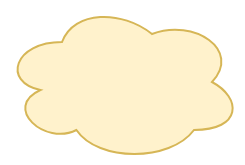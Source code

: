 <mxfile version="20.0.4" type="github" pages="14">
  <diagram id="j-XA8UHWb0GREC0O_p5o" name="diagrama de componentes">
    <mxGraphModel dx="1422" dy="794" grid="1" gridSize="10" guides="1" tooltips="1" connect="1" arrows="1" fold="1" page="1" pageScale="1" pageWidth="827" pageHeight="1169" math="0" shadow="0">
      <root>
        <mxCell id="0" />
        <mxCell id="1" parent="0" />
        <mxCell id="VCm055K0KpFPzWmwgE2d-1" value="" style="ellipse;shape=cloud;whiteSpace=wrap;html=1;fillColor=#fff2cc;strokeColor=#d6b656;" parent="1" vertex="1">
          <mxGeometry x="370" y="230" width="120" height="80" as="geometry" />
        </mxCell>
      </root>
    </mxGraphModel>
  </diagram>
  <diagram id="0FJG1oKvQnxuFDeffio4" name="Diagrama de Flujo de Historia Clinica">
    <mxGraphModel dx="1422" dy="794" grid="1" gridSize="10" guides="1" tooltips="1" connect="1" arrows="1" fold="1" page="1" pageScale="1" pageWidth="827" pageHeight="1169" math="0" shadow="0">
      <root>
        <mxCell id="0" />
        <mxCell id="1" parent="0" />
        <mxCell id="RMnhrKZfnsFbdMeV7oKZ-1" value="Inicio" style="ellipse;whiteSpace=wrap;html=1;aspect=fixed;fillColor=#d5e8d4;strokeColor=#82b366;" parent="1" vertex="1">
          <mxGeometry x="40" y="50" width="60" height="60" as="geometry" />
        </mxCell>
        <mxCell id="RMnhrKZfnsFbdMeV7oKZ-2" value="Admisión" style="rounded=1;whiteSpace=wrap;html=1;fillColor=#fff2cc;strokeColor=#d6b656;" parent="1" vertex="1">
          <mxGeometry x="160" y="50" width="120" height="60" as="geometry" />
        </mxCell>
        <mxCell id="RMnhrKZfnsFbdMeV7oKZ-3" value="" style="endArrow=classic;html=1;rounded=0;entryX=0;entryY=0.5;entryDx=0;entryDy=0;" parent="1" source="RMnhrKZfnsFbdMeV7oKZ-1" target="RMnhrKZfnsFbdMeV7oKZ-2" edge="1">
          <mxGeometry width="50" height="50" relative="1" as="geometry">
            <mxPoint x="390" y="430" as="sourcePoint" />
            <mxPoint x="440" y="380" as="targetPoint" />
          </mxGeometry>
        </mxCell>
        <mxCell id="RMnhrKZfnsFbdMeV7oKZ-6" value="Toma de Signos Vitales" style="rounded=1;whiteSpace=wrap;html=1;fillColor=#fff2cc;strokeColor=#d6b656;" parent="1" vertex="1">
          <mxGeometry x="330" y="50" width="120" height="60" as="geometry" />
        </mxCell>
        <mxCell id="RMnhrKZfnsFbdMeV7oKZ-7" value="" style="endArrow=classic;html=1;rounded=0;exitX=1;exitY=0.5;exitDx=0;exitDy=0;" parent="1" source="RMnhrKZfnsFbdMeV7oKZ-2" target="RMnhrKZfnsFbdMeV7oKZ-6" edge="1">
          <mxGeometry width="50" height="50" relative="1" as="geometry">
            <mxPoint x="390" y="420" as="sourcePoint" />
            <mxPoint x="440" y="370" as="targetPoint" />
          </mxGeometry>
        </mxCell>
        <mxCell id="RMnhrKZfnsFbdMeV7oKZ-8" value="Ingreso al Modulo de consultas" style="rounded=1;whiteSpace=wrap;html=1;fillColor=#fff2cc;strokeColor=#d6b656;" parent="1" vertex="1">
          <mxGeometry x="510" y="50" width="120" height="60" as="geometry" />
        </mxCell>
        <mxCell id="RMnhrKZfnsFbdMeV7oKZ-9" value="" style="endArrow=classic;html=1;rounded=0;exitX=1;exitY=0.5;exitDx=0;exitDy=0;" parent="1" source="RMnhrKZfnsFbdMeV7oKZ-6" target="RMnhrKZfnsFbdMeV7oKZ-8" edge="1">
          <mxGeometry width="50" height="50" relative="1" as="geometry">
            <mxPoint x="390" y="420" as="sourcePoint" />
            <mxPoint x="440" y="370" as="targetPoint" />
          </mxGeometry>
        </mxCell>
        <mxCell id="RMnhrKZfnsFbdMeV7oKZ-10" value="¿El Paciente ya cuenta con Historia Clínica?" style="rhombus;whiteSpace=wrap;html=1;fillColor=#fff2cc;strokeColor=#d6b656;" parent="1" vertex="1">
          <mxGeometry x="510" y="170" width="120" height="120" as="geometry" />
        </mxCell>
        <mxCell id="RMnhrKZfnsFbdMeV7oKZ-11" value="" style="endArrow=classic;html=1;rounded=0;" parent="1" source="RMnhrKZfnsFbdMeV7oKZ-8" target="RMnhrKZfnsFbdMeV7oKZ-10" edge="1">
          <mxGeometry width="50" height="50" relative="1" as="geometry">
            <mxPoint x="390" y="400" as="sourcePoint" />
            <mxPoint x="440" y="350" as="targetPoint" />
          </mxGeometry>
        </mxCell>
        <mxCell id="RMnhrKZfnsFbdMeV7oKZ-12" value="Si" style="text;html=1;strokeColor=none;fillColor=none;align=center;verticalAlign=middle;whiteSpace=wrap;rounded=0;" parent="1" vertex="1">
          <mxGeometry x="448" y="204" width="60" height="30" as="geometry" />
        </mxCell>
        <mxCell id="RMnhrKZfnsFbdMeV7oKZ-13" value="No" style="text;html=1;strokeColor=none;fillColor=none;align=center;verticalAlign=middle;whiteSpace=wrap;rounded=0;" parent="1" vertex="1">
          <mxGeometry x="620" y="203" width="60" height="30" as="geometry" />
        </mxCell>
        <mxCell id="RMnhrKZfnsFbdMeV7oKZ-14" value="" style="endArrow=classic;html=1;rounded=0;exitX=0;exitY=0.5;exitDx=0;exitDy=0;" parent="1" source="RMnhrKZfnsFbdMeV7oKZ-10" target="HL4wUpQa_9BszUXqO1d3-1" edge="1">
          <mxGeometry width="50" height="50" relative="1" as="geometry">
            <mxPoint x="390" y="400" as="sourcePoint" />
            <mxPoint x="610" y="340" as="targetPoint" />
          </mxGeometry>
        </mxCell>
        <mxCell id="RMnhrKZfnsFbdMeV7oKZ-16" value="Crear Historia Clinica" style="rounded=1;whiteSpace=wrap;html=1;fillColor=#fff2cc;strokeColor=#d6b656;" parent="1" vertex="1">
          <mxGeometry x="690" y="200" width="120" height="60" as="geometry" />
        </mxCell>
        <mxCell id="RMnhrKZfnsFbdMeV7oKZ-17" value="" style="endArrow=classic;html=1;rounded=0;exitX=1;exitY=0.5;exitDx=0;exitDy=0;" parent="1" source="RMnhrKZfnsFbdMeV7oKZ-10" target="RMnhrKZfnsFbdMeV7oKZ-16" edge="1">
          <mxGeometry width="50" height="50" relative="1" as="geometry">
            <mxPoint x="390" y="400" as="sourcePoint" />
            <mxPoint x="440" y="350" as="targetPoint" />
          </mxGeometry>
        </mxCell>
        <mxCell id="RMnhrKZfnsFbdMeV7oKZ-18" value="Consultar Historia Clinica" style="rounded=1;whiteSpace=wrap;html=1;fillColor=#fff2cc;strokeColor=#d6b656;" parent="1" vertex="1">
          <mxGeometry x="312" y="481" width="120" height="60" as="geometry" />
        </mxCell>
        <mxCell id="RMnhrKZfnsFbdMeV7oKZ-19" value="" style="endArrow=classic;html=1;rounded=0;" parent="1" source="RMnhrKZfnsFbdMeV7oKZ-16" target="RMnhrKZfnsFbdMeV7oKZ-18" edge="1">
          <mxGeometry width="50" height="50" relative="1" as="geometry">
            <mxPoint x="390" y="390" as="sourcePoint" />
            <mxPoint x="440" y="340" as="targetPoint" />
            <Array as="points">
              <mxPoint x="750" y="380" />
              <mxPoint x="750" y="477" />
              <mxPoint x="750" y="511" />
            </Array>
          </mxGeometry>
        </mxCell>
        <mxCell id="RMnhrKZfnsFbdMeV7oKZ-24" value="Alta del Paciente" style="rounded=1;whiteSpace=wrap;html=1;fillColor=#fff2cc;strokeColor=#d6b656;" parent="1" vertex="1">
          <mxGeometry x="120" y="604" width="120" height="60" as="geometry" />
        </mxCell>
        <mxCell id="RMnhrKZfnsFbdMeV7oKZ-25" value="" style="endArrow=classic;html=1;rounded=0;" parent="1" source="RMnhrKZfnsFbdMeV7oKZ-18" target="xekQoF_mFTuRHG7IAeSE-1" edge="1">
          <mxGeometry width="50" height="50" relative="1" as="geometry">
            <mxPoint x="162" y="621" as="sourcePoint" />
            <mxPoint x="280" y="540" as="targetPoint" />
          </mxGeometry>
        </mxCell>
        <mxCell id="RMnhrKZfnsFbdMeV7oKZ-26" value="Fin" style="ellipse;whiteSpace=wrap;html=1;aspect=fixed;fillColor=#f8cecc;strokeColor=#b85450;" parent="1" vertex="1">
          <mxGeometry x="150" y="724" width="60" height="60" as="geometry" />
        </mxCell>
        <mxCell id="RMnhrKZfnsFbdMeV7oKZ-27" value="" style="endArrow=classic;html=1;rounded=0;exitX=0.5;exitY=1;exitDx=0;exitDy=0;" parent="1" source="RMnhrKZfnsFbdMeV7oKZ-24" target="RMnhrKZfnsFbdMeV7oKZ-26" edge="1">
          <mxGeometry width="50" height="50" relative="1" as="geometry">
            <mxPoint x="130" y="744" as="sourcePoint" />
            <mxPoint x="180" y="694" as="targetPoint" />
          </mxGeometry>
        </mxCell>
        <mxCell id="HL4wUpQa_9BszUXqO1d3-1" value="¿Requiere actualizar Historia Clínica?" style="rhombus;whiteSpace=wrap;html=1;fillColor=#fff2cc;strokeColor=#d6b656;" parent="1" vertex="1">
          <mxGeometry x="300" y="165" width="140" height="130" as="geometry" />
        </mxCell>
        <mxCell id="HL4wUpQa_9BszUXqO1d3-2" value="Actualizar Historia Clinica" style="rounded=1;whiteSpace=wrap;html=1;fillColor=#fff2cc;strokeColor=#d6b656;" parent="1" vertex="1">
          <mxGeometry x="210" y="310" width="120" height="60" as="geometry" />
        </mxCell>
        <mxCell id="HL4wUpQa_9BszUXqO1d3-3" value="" style="endArrow=classic;html=1;rounded=0;entryX=0.45;entryY=-0.067;entryDx=0;entryDy=0;entryPerimeter=0;exitX=0;exitY=0.5;exitDx=0;exitDy=0;" parent="1" source="HL4wUpQa_9BszUXqO1d3-1" target="HL4wUpQa_9BszUXqO1d3-2" edge="1">
          <mxGeometry width="50" height="50" relative="1" as="geometry">
            <mxPoint x="210" y="280" as="sourcePoint" />
            <mxPoint x="260" y="230" as="targetPoint" />
            <Array as="points">
              <mxPoint x="264" y="230" />
            </Array>
          </mxGeometry>
        </mxCell>
        <mxCell id="HL4wUpQa_9BszUXqO1d3-4" value="Si" style="text;html=1;strokeColor=none;fillColor=none;align=center;verticalAlign=middle;whiteSpace=wrap;rounded=0;" parent="1" vertex="1">
          <mxGeometry x="216" y="250" width="60" height="30" as="geometry" />
        </mxCell>
        <mxCell id="HL4wUpQa_9BszUXqO1d3-5" value="" style="endArrow=classic;html=1;rounded=0;exitX=0.5;exitY=1;exitDx=0;exitDy=0;" parent="1" source="HL4wUpQa_9BszUXqO1d3-1" target="RMnhrKZfnsFbdMeV7oKZ-18" edge="1">
          <mxGeometry width="50" height="50" relative="1" as="geometry">
            <mxPoint x="390" y="430" as="sourcePoint" />
            <mxPoint x="440" y="380" as="targetPoint" />
            <Array as="points" />
          </mxGeometry>
        </mxCell>
        <mxCell id="HL4wUpQa_9BszUXqO1d3-6" value="No" style="text;html=1;strokeColor=none;fillColor=none;align=center;verticalAlign=middle;whiteSpace=wrap;rounded=0;" parent="1" vertex="1">
          <mxGeometry x="364" y="360" width="60" height="30" as="geometry" />
        </mxCell>
        <mxCell id="HL4wUpQa_9BszUXqO1d3-7" value="" style="endArrow=classic;html=1;rounded=0;exitX=0.417;exitY=1;exitDx=0;exitDy=0;exitPerimeter=0;" parent="1" source="HL4wUpQa_9BszUXqO1d3-2" edge="1">
          <mxGeometry width="50" height="50" relative="1" as="geometry">
            <mxPoint x="390" y="430" as="sourcePoint" />
            <mxPoint x="370" y="480" as="targetPoint" />
          </mxGeometry>
        </mxCell>
        <mxCell id="xekQoF_mFTuRHG7IAeSE-1" value="Finalizar gestión de consulta del Paciente" style="rounded=1;whiteSpace=wrap;html=1;fillColor=#fff2cc;strokeColor=#d6b656;" parent="1" vertex="1">
          <mxGeometry x="120" y="484" width="120" height="60" as="geometry" />
        </mxCell>
        <mxCell id="xekQoF_mFTuRHG7IAeSE-2" value="" style="endArrow=classic;html=1;rounded=0;exitX=0.5;exitY=1;exitDx=0;exitDy=0;entryX=0.5;entryY=0;entryDx=0;entryDy=0;" parent="1" source="xekQoF_mFTuRHG7IAeSE-1" target="RMnhrKZfnsFbdMeV7oKZ-24" edge="1">
          <mxGeometry width="50" height="50" relative="1" as="geometry">
            <mxPoint x="250" y="615" as="sourcePoint" />
            <mxPoint x="300" y="565" as="targetPoint" />
          </mxGeometry>
        </mxCell>
      </root>
    </mxGraphModel>
  </diagram>
  <diagram name="Diagrama de Laboratorio" id="5OnZy8I1DerMemIDZ4Z2">
    <mxGraphModel dx="1422" dy="794" grid="1" gridSize="10" guides="1" tooltips="1" connect="1" arrows="1" fold="1" page="1" pageScale="1" pageWidth="827" pageHeight="1169" math="0" shadow="0">
      <root>
        <mxCell id="z8_920ZuaEv_8N6seaUg-0" />
        <mxCell id="z8_920ZuaEv_8N6seaUg-1" parent="z8_920ZuaEv_8N6seaUg-0" />
        <mxCell id="z8_920ZuaEv_8N6seaUg-2" value="Inicio" style="ellipse;whiteSpace=wrap;html=1;aspect=fixed;fillColor=#d5e8d4;strokeColor=#82b366;" parent="z8_920ZuaEv_8N6seaUg-1" vertex="1">
          <mxGeometry x="40" y="50" width="60" height="60" as="geometry" />
        </mxCell>
        <mxCell id="z8_920ZuaEv_8N6seaUg-3" value="Admisión" style="rounded=1;whiteSpace=wrap;html=1;fillColor=#fff2cc;strokeColor=#d6b656;" parent="z8_920ZuaEv_8N6seaUg-1" vertex="1">
          <mxGeometry x="160" y="50" width="120" height="60" as="geometry" />
        </mxCell>
        <mxCell id="z8_920ZuaEv_8N6seaUg-4" value="" style="endArrow=classic;html=1;rounded=0;entryX=0;entryY=0.5;entryDx=0;entryDy=0;" parent="z8_920ZuaEv_8N6seaUg-1" source="z8_920ZuaEv_8N6seaUg-2" target="z8_920ZuaEv_8N6seaUg-3" edge="1">
          <mxGeometry width="50" height="50" relative="1" as="geometry">
            <mxPoint x="390" y="430" as="sourcePoint" />
            <mxPoint x="440" y="380" as="targetPoint" />
          </mxGeometry>
        </mxCell>
        <mxCell id="z8_920ZuaEv_8N6seaUg-5" value="Toma de Signos Vitales" style="rounded=1;whiteSpace=wrap;html=1;fillColor=#fff2cc;strokeColor=#d6b656;" parent="z8_920ZuaEv_8N6seaUg-1" vertex="1">
          <mxGeometry x="330" y="50" width="120" height="60" as="geometry" />
        </mxCell>
        <mxCell id="z8_920ZuaEv_8N6seaUg-6" value="" style="endArrow=classic;html=1;rounded=0;exitX=1;exitY=0.5;exitDx=0;exitDy=0;" parent="z8_920ZuaEv_8N6seaUg-1" source="z8_920ZuaEv_8N6seaUg-3" target="z8_920ZuaEv_8N6seaUg-5" edge="1">
          <mxGeometry width="50" height="50" relative="1" as="geometry">
            <mxPoint x="390" y="420" as="sourcePoint" />
            <mxPoint x="440" y="370" as="targetPoint" />
          </mxGeometry>
        </mxCell>
        <mxCell id="z8_920ZuaEv_8N6seaUg-7" value="Ingreso al Modulo de Consultas" style="rounded=1;whiteSpace=wrap;html=1;fillColor=#fff2cc;strokeColor=#d6b656;" parent="z8_920ZuaEv_8N6seaUg-1" vertex="1">
          <mxGeometry x="510" y="50" width="120" height="60" as="geometry" />
        </mxCell>
        <mxCell id="z8_920ZuaEv_8N6seaUg-8" value="" style="endArrow=classic;html=1;rounded=0;exitX=1;exitY=0.5;exitDx=0;exitDy=0;" parent="z8_920ZuaEv_8N6seaUg-1" source="z8_920ZuaEv_8N6seaUg-5" target="z8_920ZuaEv_8N6seaUg-7" edge="1">
          <mxGeometry width="50" height="50" relative="1" as="geometry">
            <mxPoint x="390" y="420" as="sourcePoint" />
            <mxPoint x="440" y="370" as="targetPoint" />
          </mxGeometry>
        </mxCell>
        <mxCell id="z8_920ZuaEv_8N6seaUg-15" value="Solicitud de Prueba Diagnostica (Laboratorio o Imagen)" style="rounded=1;whiteSpace=wrap;html=1;fillColor=#fff2cc;strokeColor=#d6b656;" parent="z8_920ZuaEv_8N6seaUg-1" vertex="1">
          <mxGeometry x="510" y="180" width="120" height="60" as="geometry" />
        </mxCell>
        <mxCell id="z8_920ZuaEv_8N6seaUg-17" value="Recepción solicitud" style="rounded=1;whiteSpace=wrap;html=1;fillColor=#fff2cc;strokeColor=#d6b656;" parent="z8_920ZuaEv_8N6seaUg-1" vertex="1">
          <mxGeometry x="510" y="288" width="120" height="60" as="geometry" />
        </mxCell>
        <mxCell id="z8_920ZuaEv_8N6seaUg-18" value="" style="endArrow=classic;html=1;rounded=0;" parent="z8_920ZuaEv_8N6seaUg-1" source="z8_920ZuaEv_8N6seaUg-15" target="z8_920ZuaEv_8N6seaUg-17" edge="1">
          <mxGeometry width="50" height="50" relative="1" as="geometry">
            <mxPoint x="210" y="370" as="sourcePoint" />
            <mxPoint x="260" y="320" as="targetPoint" />
          </mxGeometry>
        </mxCell>
        <mxCell id="z8_920ZuaEv_8N6seaUg-20" value="Realización de Pruebas Diagnosticas al Paciente" style="rounded=1;whiteSpace=wrap;html=1;fillColor=#fff2cc;strokeColor=#d6b656;" parent="z8_920ZuaEv_8N6seaUg-1" vertex="1">
          <mxGeometry x="510" y="390" width="120" height="60" as="geometry" />
        </mxCell>
        <mxCell id="z8_920ZuaEv_8N6seaUg-22" value="Alta del Paciente" style="rounded=1;whiteSpace=wrap;html=1;fillColor=#fff2cc;strokeColor=#d6b656;" parent="z8_920ZuaEv_8N6seaUg-1" vertex="1">
          <mxGeometry x="136" y="791" width="120" height="60" as="geometry" />
        </mxCell>
        <mxCell id="z8_920ZuaEv_8N6seaUg-23" value="" style="endArrow=classic;html=1;rounded=0;" parent="z8_920ZuaEv_8N6seaUg-1" source="z8_920ZuaEv_8N6seaUg-17" target="z8_920ZuaEv_8N6seaUg-20" edge="1">
          <mxGeometry width="50" height="50" relative="1" as="geometry">
            <mxPoint x="210" y="338" as="sourcePoint" />
            <mxPoint x="260" y="288" as="targetPoint" />
          </mxGeometry>
        </mxCell>
        <mxCell id="z8_920ZuaEv_8N6seaUg-24" value="Fin" style="ellipse;whiteSpace=wrap;html=1;aspect=fixed;fillColor=#f8cecc;strokeColor=#b85450;" parent="z8_920ZuaEv_8N6seaUg-1" vertex="1">
          <mxGeometry x="20" y="791" width="60" height="60" as="geometry" />
        </mxCell>
        <mxCell id="z8_920ZuaEv_8N6seaUg-25" value="" style="endArrow=classic;html=1;rounded=0;exitX=0;exitY=0.5;exitDx=0;exitDy=0;" parent="z8_920ZuaEv_8N6seaUg-1" source="z8_920ZuaEv_8N6seaUg-22" target="z8_920ZuaEv_8N6seaUg-24" edge="1">
          <mxGeometry width="50" height="50" relative="1" as="geometry">
            <mxPoint x="70" y="771" as="sourcePoint" />
            <mxPoint x="120" y="721" as="targetPoint" />
          </mxGeometry>
        </mxCell>
        <mxCell id="6TgBuLALcDRJESAb5uaZ-0" value="" style="endArrow=classic;html=1;rounded=0;exitX=0.5;exitY=1;exitDx=0;exitDy=0;" parent="z8_920ZuaEv_8N6seaUg-1" source="z8_920ZuaEv_8N6seaUg-7" target="z8_920ZuaEv_8N6seaUg-15" edge="1">
          <mxGeometry width="50" height="50" relative="1" as="geometry">
            <mxPoint x="390" y="410" as="sourcePoint" />
            <mxPoint x="440" y="360" as="targetPoint" />
          </mxGeometry>
        </mxCell>
        <mxCell id="6TgBuLALcDRJESAb5uaZ-1" value="Registro y adjunto de resultados de pruebas Diagnosticas" style="rounded=1;whiteSpace=wrap;html=1;fillColor=#fff2cc;strokeColor=#d6b656;" parent="z8_920ZuaEv_8N6seaUg-1" vertex="1">
          <mxGeometry x="510" y="500" width="120" height="60" as="geometry" />
        </mxCell>
        <mxCell id="6TgBuLALcDRJESAb5uaZ-2" value="" style="endArrow=classic;html=1;rounded=0;exitX=0.5;exitY=1;exitDx=0;exitDy=0;" parent="z8_920ZuaEv_8N6seaUg-1" source="z8_920ZuaEv_8N6seaUg-20" target="6TgBuLALcDRJESAb5uaZ-1" edge="1">
          <mxGeometry width="50" height="50" relative="1" as="geometry">
            <mxPoint x="390" y="390" as="sourcePoint" />
            <mxPoint x="440" y="340" as="targetPoint" />
          </mxGeometry>
        </mxCell>
        <mxCell id="6TgBuLALcDRJESAb5uaZ-3" value="Revisión de Pruebas Diagnosticas" style="rounded=1;whiteSpace=wrap;html=1;fillColor=#fff2cc;strokeColor=#d6b656;" parent="z8_920ZuaEv_8N6seaUg-1" vertex="1">
          <mxGeometry x="330" y="500" width="120" height="60" as="geometry" />
        </mxCell>
        <mxCell id="6TgBuLALcDRJESAb5uaZ-4" value="Esta actividad indica el retorno al modulo de Consultas donde el Doctor solicitante revisa las pruebas solicitadas al laboratorio o Imagen." style="text;html=1;strokeColor=none;fillColor=none;align=center;verticalAlign=middle;whiteSpace=wrap;rounded=0;" parent="z8_920ZuaEv_8N6seaUg-1" vertex="1">
          <mxGeometry x="330" y="600" width="180" height="80" as="geometry" />
        </mxCell>
        <mxCell id="6TgBuLALcDRJESAb5uaZ-5" value="" style="endArrow=none;dashed=1;html=1;dashPattern=1 3;strokeWidth=2;rounded=0;entryX=0.45;entryY=1.017;entryDx=0;entryDy=0;entryPerimeter=0;" parent="z8_920ZuaEv_8N6seaUg-1" source="6TgBuLALcDRJESAb5uaZ-4" target="6TgBuLALcDRJESAb5uaZ-3" edge="1">
          <mxGeometry width="50" height="50" relative="1" as="geometry">
            <mxPoint x="390" y="330" as="sourcePoint" />
            <mxPoint x="390" y="570" as="targetPoint" />
          </mxGeometry>
        </mxCell>
        <mxCell id="6TgBuLALcDRJESAb5uaZ-6" value="" style="endArrow=classic;html=1;rounded=0;exitX=0;exitY=0.5;exitDx=0;exitDy=0;" parent="z8_920ZuaEv_8N6seaUg-1" source="6TgBuLALcDRJESAb5uaZ-1" target="6TgBuLALcDRJESAb5uaZ-3" edge="1">
          <mxGeometry width="50" height="50" relative="1" as="geometry">
            <mxPoint x="390" y="320" as="sourcePoint" />
            <mxPoint x="440" y="270" as="targetPoint" />
          </mxGeometry>
        </mxCell>
        <mxCell id="6TgBuLALcDRJESAb5uaZ-7" value="¿El paciente requiere mas pruebas Diagnosticas?" style="rhombus;whiteSpace=wrap;html=1;fillColor=#fff2cc;strokeColor=#d6b656;" parent="z8_920ZuaEv_8N6seaUg-1" vertex="1">
          <mxGeometry x="130" y="450" width="160" height="170" as="geometry" />
        </mxCell>
        <mxCell id="6TgBuLALcDRJESAb5uaZ-8" value="Si" style="text;html=1;strokeColor=none;fillColor=none;align=center;verticalAlign=middle;whiteSpace=wrap;rounded=0;" parent="z8_920ZuaEv_8N6seaUg-1" vertex="1">
          <mxGeometry x="200" y="303" width="60" height="30" as="geometry" />
        </mxCell>
        <mxCell id="6TgBuLALcDRJESAb5uaZ-9" value="" style="endArrow=classic;html=1;rounded=0;exitX=0.5;exitY=0;exitDx=0;exitDy=0;entryX=0;entryY=0.25;entryDx=0;entryDy=0;" parent="z8_920ZuaEv_8N6seaUg-1" source="6TgBuLALcDRJESAb5uaZ-7" target="z8_920ZuaEv_8N6seaUg-15" edge="1">
          <mxGeometry width="50" height="50" relative="1" as="geometry">
            <mxPoint x="210" y="420" as="sourcePoint" />
            <mxPoint x="260" y="370" as="targetPoint" />
            <Array as="points">
              <mxPoint x="210" y="200" />
            </Array>
          </mxGeometry>
        </mxCell>
        <mxCell id="6TgBuLALcDRJESAb5uaZ-10" value="No" style="text;html=1;strokeColor=none;fillColor=none;align=center;verticalAlign=middle;whiteSpace=wrap;rounded=0;" parent="z8_920ZuaEv_8N6seaUg-1" vertex="1">
          <mxGeometry x="210" y="630" width="60" height="30" as="geometry" />
        </mxCell>
        <mxCell id="6TgBuLALcDRJESAb5uaZ-11" value="" style="endArrow=classic;html=1;rounded=0;exitX=0.008;exitY=0.633;exitDx=0;exitDy=0;exitPerimeter=0;" parent="z8_920ZuaEv_8N6seaUg-1" source="6TgBuLALcDRJESAb5uaZ-3" target="6TgBuLALcDRJESAb5uaZ-7" edge="1">
          <mxGeometry width="50" height="50" relative="1" as="geometry">
            <mxPoint x="390" y="510" as="sourcePoint" />
            <mxPoint x="440" y="460" as="targetPoint" />
          </mxGeometry>
        </mxCell>
        <mxCell id="6TgBuLALcDRJESAb5uaZ-12" value="Finalizar gestión de consulta del Paciente" style="rounded=1;whiteSpace=wrap;html=1;fillColor=#fff2cc;strokeColor=#d6b656;" parent="z8_920ZuaEv_8N6seaUg-1" vertex="1">
          <mxGeometry x="150" y="670" width="120" height="60" as="geometry" />
        </mxCell>
        <mxCell id="6TgBuLALcDRJESAb5uaZ-13" value="" style="endArrow=classic;html=1;rounded=0;exitX=0.5;exitY=1;exitDx=0;exitDy=0;entryX=0.5;entryY=0;entryDx=0;entryDy=0;" parent="z8_920ZuaEv_8N6seaUg-1" source="6TgBuLALcDRJESAb5uaZ-7" target="6TgBuLALcDRJESAb5uaZ-12" edge="1">
          <mxGeometry width="50" height="50" relative="1" as="geometry">
            <mxPoint x="250" y="630" as="sourcePoint" />
            <mxPoint x="300" y="580" as="targetPoint" />
          </mxGeometry>
        </mxCell>
        <mxCell id="6TgBuLALcDRJESAb5uaZ-14" value="" style="endArrow=classic;html=1;rounded=0;exitX=0.383;exitY=0.983;exitDx=0;exitDy=0;exitPerimeter=0;entryX=0.5;entryY=0;entryDx=0;entryDy=0;" parent="z8_920ZuaEv_8N6seaUg-1" source="6TgBuLALcDRJESAb5uaZ-12" target="z8_920ZuaEv_8N6seaUg-22" edge="1">
          <mxGeometry width="50" height="50" relative="1" as="geometry">
            <mxPoint x="390" y="790" as="sourcePoint" />
            <mxPoint x="440" y="740" as="targetPoint" />
          </mxGeometry>
        </mxCell>
      </root>
    </mxGraphModel>
  </diagram>
  <diagram id="fpzg7LJw4lmUzkPpo8XS" name="CU General de Historia Clinica">
    <mxGraphModel dx="1422" dy="794" grid="1" gridSize="10" guides="1" tooltips="1" connect="1" arrows="1" fold="1" page="1" pageScale="1" pageWidth="827" pageHeight="1169" math="0" shadow="0">
      <root>
        <mxCell id="0" />
        <mxCell id="1" parent="0" />
        <mxCell id="q2o7Ql81qNlWxovkUEFe-1" value="Buscar paciente" style="ellipse;whiteSpace=wrap;html=1;fillColor=#ffe6cc;strokeColor=#d79b00;" parent="1" vertex="1">
          <mxGeometry x="100" y="120" width="140" height="70" as="geometry" />
        </mxCell>
        <mxCell id="q2o7Ql81qNlWxovkUEFe-2" value="&amp;lt;z" style="ellipse;whiteSpace=wrap;html=1;fillColor=#dae8fc;strokeColor=#6c8ebf;" parent="1" vertex="1">
          <mxGeometry x="750" y="515" width="140" height="70" as="geometry" />
        </mxCell>
        <mxCell id="q2o7Ql81qNlWxovkUEFe-3" value="Registrar Historia Clínica Pediatrica" style="ellipse;whiteSpace=wrap;html=1;fillColor=#dae8fc;strokeColor=#6c8ebf;" parent="1" vertex="1">
          <mxGeometry x="100" y="515" width="140" height="70" as="geometry" />
        </mxCell>
        <mxCell id="q2o7Ql81qNlWxovkUEFe-4" value="Registrar Historia Clínica de Adolescentes" style="ellipse;whiteSpace=wrap;html=1;fillColor=#dae8fc;strokeColor=#6c8ebf;" parent="1" vertex="1">
          <mxGeometry x="260" y="830" width="140" height="70" as="geometry" />
        </mxCell>
        <mxCell id="q2o7Ql81qNlWxovkUEFe-5" value="Registrar Historia Clínica de Adultos" style="ellipse;whiteSpace=wrap;html=1;fillColor=#dae8fc;strokeColor=#6c8ebf;" parent="1" vertex="1">
          <mxGeometry x="750" y="820" width="140" height="70" as="geometry" />
        </mxCell>
        <mxCell id="q2o7Ql81qNlWxovkUEFe-6" value="Use" style="endArrow=open;endSize=12;dashed=1;html=1;rounded=0;exitX=0.5;exitY=1;exitDx=0;exitDy=0;" parent="1" source="q2o7Ql81qNlWxovkUEFe-1" target="q2o7Ql81qNlWxovkUEFe-2" edge="1">
          <mxGeometry width="160" relative="1" as="geometry">
            <mxPoint x="230" y="134.5" as="sourcePoint" />
            <mxPoint x="390" y="134.5" as="targetPoint" />
          </mxGeometry>
        </mxCell>
        <mxCell id="q2o7Ql81qNlWxovkUEFe-7" value="Extends" style="endArrow=block;endSize=16;endFill=0;html=1;rounded=0;entryX=1;entryY=0.5;entryDx=0;entryDy=0;exitX=0;exitY=0.5;exitDx=0;exitDy=0;" parent="1" source="q2o7Ql81qNlWxovkUEFe-2" target="q2o7Ql81qNlWxovkUEFe-3" edge="1">
          <mxGeometry width="160" relative="1" as="geometry">
            <mxPoint x="160" y="420" as="sourcePoint" />
            <mxPoint x="480" y="180" as="targetPoint" />
          </mxGeometry>
        </mxCell>
        <mxCell id="q2o7Ql81qNlWxovkUEFe-8" value="Extends" style="endArrow=block;endSize=16;endFill=0;html=1;rounded=0;entryX=0.5;entryY=0;entryDx=0;entryDy=0;exitX=0.5;exitY=1;exitDx=0;exitDy=0;" parent="1" source="q2o7Ql81qNlWxovkUEFe-2" target="q2o7Ql81qNlWxovkUEFe-4" edge="1">
          <mxGeometry width="160" relative="1" as="geometry">
            <mxPoint x="450" y="170" as="sourcePoint" />
            <mxPoint x="610" y="220" as="targetPoint" />
          </mxGeometry>
        </mxCell>
        <mxCell id="q2o7Ql81qNlWxovkUEFe-9" value="Extends" style="endArrow=block;endSize=16;endFill=0;html=1;rounded=0;entryX=0.5;entryY=0;entryDx=0;entryDy=0;exitX=0.5;exitY=1;exitDx=0;exitDy=0;" parent="1" source="q2o7Ql81qNlWxovkUEFe-2" target="q2o7Ql81qNlWxovkUEFe-5" edge="1">
          <mxGeometry width="160" relative="1" as="geometry">
            <mxPoint x="450" y="170" as="sourcePoint" />
            <mxPoint x="630" y="190" as="targetPoint" />
          </mxGeometry>
        </mxCell>
        <mxCell id="q2o7Ql81qNlWxovkUEFe-10" value="Registro de Antecedentes Familiares" style="ellipse;whiteSpace=wrap;html=1;" parent="1" vertex="1">
          <mxGeometry x="990" y="80" width="140" height="70" as="geometry" />
        </mxCell>
        <mxCell id="q2o7Ql81qNlWxovkUEFe-11" value="Registro de Antecedentes personales" style="ellipse;whiteSpace=wrap;html=1;" parent="1" vertex="1">
          <mxGeometry x="1320" y="180" width="140" height="70" as="geometry" />
        </mxCell>
        <mxCell id="q2o7Ql81qNlWxovkUEFe-12" value="Registro de Antecedentes patológicos" style="ellipse;whiteSpace=wrap;html=1;" parent="1" vertex="1">
          <mxGeometry x="670" y="80" width="140" height="70" as="geometry" />
        </mxCell>
        <mxCell id="q2o7Ql81qNlWxovkUEFe-13" value="Registro de Antecedentes no &lt;br&gt;patológicos" style="ellipse;whiteSpace=wrap;html=1;" parent="1" vertex="1">
          <mxGeometry x="510" y="80" width="140" height="70" as="geometry" />
        </mxCell>
        <mxCell id="q2o7Ql81qNlWxovkUEFe-14" value="Consultar Datos de Discapacidad" style="ellipse;whiteSpace=wrap;html=1;" parent="1" vertex="1">
          <mxGeometry x="830" y="80" width="140" height="70" as="geometry" />
        </mxCell>
        <mxCell id="q2o7Ql81qNlWxovkUEFe-15" value="Consulta de Datos de Violencia" style="ellipse;whiteSpace=wrap;html=1;" parent="1" vertex="1">
          <mxGeometry x="1320" y="270" width="140" height="70" as="geometry" />
        </mxCell>
        <mxCell id="q2o7Ql81qNlWxovkUEFe-16" value="Registro de Alertas" style="ellipse;whiteSpace=wrap;html=1;" parent="1" vertex="1">
          <mxGeometry x="1320" y="850" width="140" height="70" as="geometry" />
        </mxCell>
        <mxCell id="q2o7Ql81qNlWxovkUEFe-17" value="Registro de Notificaciones" style="ellipse;whiteSpace=wrap;html=1;" parent="1" vertex="1">
          <mxGeometry x="1320" y="930" width="140" height="70" as="geometry" />
        </mxCell>
        <mxCell id="q2o7Ql81qNlWxovkUEFe-18" value="Use" style="endArrow=open;endSize=12;dashed=1;html=1;rounded=0;entryX=0.5;entryY=1;entryDx=0;entryDy=0;exitX=0.721;exitY=0.057;exitDx=0;exitDy=0;exitPerimeter=0;" parent="1" source="q2o7Ql81qNlWxovkUEFe-2" target="q2o7Ql81qNlWxovkUEFe-10" edge="1">
          <mxGeometry width="160" relative="1" as="geometry">
            <mxPoint x="230" y="254.5" as="sourcePoint" />
            <mxPoint x="390" y="254.5" as="targetPoint" />
          </mxGeometry>
        </mxCell>
        <mxCell id="q2o7Ql81qNlWxovkUEFe-19" value="Use" style="endArrow=open;endSize=12;dashed=1;html=1;rounded=0;exitX=1;exitY=0;exitDx=0;exitDy=0;" parent="1" source="q2o7Ql81qNlWxovkUEFe-2" target="q2o7Ql81qNlWxovkUEFe-11" edge="1">
          <mxGeometry width="160" relative="1" as="geometry">
            <mxPoint x="230" y="254.5" as="sourcePoint" />
            <mxPoint x="390" y="254.5" as="targetPoint" />
          </mxGeometry>
        </mxCell>
        <mxCell id="q2o7Ql81qNlWxovkUEFe-20" value="Use" style="endArrow=open;endSize=12;dashed=1;html=1;rounded=0;" parent="1" source="q2o7Ql81qNlWxovkUEFe-2" target="q2o7Ql81qNlWxovkUEFe-12" edge="1">
          <mxGeometry width="160" relative="1" as="geometry">
            <mxPoint x="230" y="260" as="sourcePoint" />
            <mxPoint x="390" y="260" as="targetPoint" />
          </mxGeometry>
        </mxCell>
        <mxCell id="q2o7Ql81qNlWxovkUEFe-21" value="Use" style="endArrow=open;endSize=12;dashed=1;html=1;rounded=0;" parent="1" source="q2o7Ql81qNlWxovkUEFe-2" target="q2o7Ql81qNlWxovkUEFe-13" edge="1">
          <mxGeometry width="160" relative="1" as="geometry">
            <mxPoint x="390" y="450" as="sourcePoint" />
            <mxPoint x="550" y="450" as="targetPoint" />
          </mxGeometry>
        </mxCell>
        <mxCell id="q2o7Ql81qNlWxovkUEFe-22" value="Use" style="endArrow=open;endSize=12;dashed=1;html=1;rounded=0;entryX=0.5;entryY=1;entryDx=0;entryDy=0;" parent="1" source="q2o7Ql81qNlWxovkUEFe-2" target="q2o7Ql81qNlWxovkUEFe-14" edge="1">
          <mxGeometry width="160" relative="1" as="geometry">
            <mxPoint x="390" y="450" as="sourcePoint" />
            <mxPoint x="550" y="450" as="targetPoint" />
          </mxGeometry>
        </mxCell>
        <mxCell id="q2o7Ql81qNlWxovkUEFe-23" value="Use" style="endArrow=open;endSize=12;dashed=1;html=1;rounded=0;" parent="1" source="q2o7Ql81qNlWxovkUEFe-2" target="q2o7Ql81qNlWxovkUEFe-15" edge="1">
          <mxGeometry width="160" relative="1" as="geometry">
            <mxPoint x="390" y="450" as="sourcePoint" />
            <mxPoint x="550" y="450" as="targetPoint" />
          </mxGeometry>
        </mxCell>
        <mxCell id="q2o7Ql81qNlWxovkUEFe-24" value="Use" style="endArrow=open;endSize=12;dashed=1;html=1;rounded=0;" parent="1" source="q2o7Ql81qNlWxovkUEFe-2" target="q2o7Ql81qNlWxovkUEFe-16" edge="1">
          <mxGeometry width="160" relative="1" as="geometry">
            <mxPoint x="390" y="450" as="sourcePoint" />
            <mxPoint x="550" y="450" as="targetPoint" />
          </mxGeometry>
        </mxCell>
        <mxCell id="q2o7Ql81qNlWxovkUEFe-25" value="Use" style="endArrow=open;endSize=12;dashed=1;html=1;rounded=0;" parent="1" source="q2o7Ql81qNlWxovkUEFe-2" edge="1">
          <mxGeometry width="160" relative="1" as="geometry">
            <mxPoint x="390" y="450" as="sourcePoint" />
            <mxPoint x="1330" y="950" as="targetPoint" />
          </mxGeometry>
        </mxCell>
        <mxCell id="q2o7Ql81qNlWxovkUEFe-26" value="Registro de antecedentes del parto" style="ellipse;whiteSpace=wrap;html=1;" parent="1" vertex="1">
          <mxGeometry x="20" y="620" width="140" height="70" as="geometry" />
        </mxCell>
        <mxCell id="q2o7Ql81qNlWxovkUEFe-27" value="Registro de antecedentes postnatales" style="ellipse;whiteSpace=wrap;html=1;" parent="1" vertex="1">
          <mxGeometry x="100" y="710" width="140" height="70" as="geometry" />
        </mxCell>
        <mxCell id="q2o7Ql81qNlWxovkUEFe-28" value="Registro de alimentación" style="ellipse;whiteSpace=wrap;html=1;" parent="1" vertex="1">
          <mxGeometry x="190" y="635" width="140" height="70" as="geometry" />
        </mxCell>
        <mxCell id="q2o7Ql81qNlWxovkUEFe-29" value="Consulta de Esquema de Vacunación (SIPAI)" style="ellipse;whiteSpace=wrap;html=1;" parent="1" vertex="1">
          <mxGeometry x="344" y="80" width="140" height="70" as="geometry" />
        </mxCell>
        <mxCell id="q2o7Ql81qNlWxovkUEFe-30" value="Use" style="endArrow=open;endSize=12;dashed=1;html=1;rounded=0;" parent="1" source="q2o7Ql81qNlWxovkUEFe-2" target="q2o7Ql81qNlWxovkUEFe-29" edge="1">
          <mxGeometry width="160" relative="1" as="geometry">
            <mxPoint x="350" y="530" as="sourcePoint" />
            <mxPoint x="510" y="530" as="targetPoint" />
          </mxGeometry>
        </mxCell>
        <mxCell id="q2o7Ql81qNlWxovkUEFe-31" value="Registro de Desarrollo Psicomotor" style="ellipse;whiteSpace=wrap;html=1;" parent="1" vertex="1">
          <mxGeometry x="310" y="580" width="140" height="70" as="geometry" />
        </mxCell>
        <mxCell id="q2o7Ql81qNlWxovkUEFe-32" value="Registro de Historia Socio Economica" style="ellipse;whiteSpace=wrap;html=1;" parent="1" vertex="1">
          <mxGeometry x="1140" y="80" width="140" height="70" as="geometry" />
        </mxCell>
        <mxCell id="q2o7Ql81qNlWxovkUEFe-33" value="Use" style="endArrow=open;endSize=12;dashed=1;html=1;rounded=0;" parent="1" source="q2o7Ql81qNlWxovkUEFe-2" target="q2o7Ql81qNlWxovkUEFe-32" edge="1">
          <mxGeometry width="160" relative="1" as="geometry">
            <mxPoint x="610" y="420" as="sourcePoint" />
            <mxPoint x="770" y="420" as="targetPoint" />
          </mxGeometry>
        </mxCell>
        <mxCell id="q2o7Ql81qNlWxovkUEFe-34" value="Registro de Examen Físico" style="ellipse;whiteSpace=wrap;html=1;" parent="1" vertex="1">
          <mxGeometry x="1320" y="530" width="140" height="70" as="geometry" />
        </mxCell>
        <mxCell id="q2o7Ql81qNlWxovkUEFe-35" value="Use" style="endArrow=open;endSize=12;dashed=1;html=1;rounded=0;" parent="1" source="q2o7Ql81qNlWxovkUEFe-2" target="q2o7Ql81qNlWxovkUEFe-34" edge="1">
          <mxGeometry width="160" relative="1" as="geometry">
            <mxPoint x="610" y="410" as="sourcePoint" />
            <mxPoint x="770" y="410" as="targetPoint" />
          </mxGeometry>
        </mxCell>
        <mxCell id="q2o7Ql81qNlWxovkUEFe-36" value="Use" style="endArrow=open;endSize=12;dashed=1;html=1;rounded=0;exitX=0.45;exitY=1;exitDx=0;exitDy=0;exitPerimeter=0;" parent="1" source="q2o7Ql81qNlWxovkUEFe-3" target="q2o7Ql81qNlWxovkUEFe-26" edge="1">
          <mxGeometry width="160" relative="1" as="geometry">
            <mxPoint x="230" y="810" as="sourcePoint" />
            <mxPoint x="390" y="810" as="targetPoint" />
          </mxGeometry>
        </mxCell>
        <mxCell id="q2o7Ql81qNlWxovkUEFe-37" value="Use" style="endArrow=open;endSize=12;dashed=1;html=1;rounded=0;" parent="1" source="q2o7Ql81qNlWxovkUEFe-3" target="q2o7Ql81qNlWxovkUEFe-27" edge="1">
          <mxGeometry width="160" relative="1" as="geometry">
            <mxPoint x="710" y="740" as="sourcePoint" />
            <mxPoint x="870" y="740" as="targetPoint" />
          </mxGeometry>
        </mxCell>
        <mxCell id="q2o7Ql81qNlWxovkUEFe-38" value="Use" style="endArrow=open;endSize=12;dashed=1;html=1;rounded=0;" parent="1" source="q2o7Ql81qNlWxovkUEFe-3" target="q2o7Ql81qNlWxovkUEFe-28" edge="1">
          <mxGeometry width="160" relative="1" as="geometry">
            <mxPoint x="710" y="740" as="sourcePoint" />
            <mxPoint x="870" y="740" as="targetPoint" />
          </mxGeometry>
        </mxCell>
        <mxCell id="q2o7Ql81qNlWxovkUEFe-39" value="Use" style="endArrow=open;endSize=12;dashed=1;html=1;rounded=0;" parent="1" source="q2o7Ql81qNlWxovkUEFe-3" target="q2o7Ql81qNlWxovkUEFe-31" edge="1">
          <mxGeometry width="160" relative="1" as="geometry">
            <mxPoint x="710" y="740" as="sourcePoint" />
            <mxPoint x="870" y="740" as="targetPoint" />
          </mxGeometry>
        </mxCell>
        <mxCell id="q2o7Ql81qNlWxovkUEFe-40" value="Consultar datos personales del paciente (Consulta Externa)" style="ellipse;whiteSpace=wrap;html=1;" parent="1" vertex="1">
          <mxGeometry x="1320" y="690" width="140" height="70" as="geometry" />
        </mxCell>
        <mxCell id="q2o7Ql81qNlWxovkUEFe-41" value="Use" style="endArrow=open;endSize=12;dashed=1;html=1;rounded=0;" parent="1" source="q2o7Ql81qNlWxovkUEFe-2" target="q2o7Ql81qNlWxovkUEFe-40" edge="1">
          <mxGeometry width="160" relative="1" as="geometry">
            <mxPoint x="780" y="500" as="sourcePoint" />
            <mxPoint x="940" y="500" as="targetPoint" />
          </mxGeometry>
        </mxCell>
        <mxCell id="q2o7Ql81qNlWxovkUEFe-42" value="Buscar datos de consulta principal del paciente&amp;nbsp;" style="ellipse;whiteSpace=wrap;html=1;" parent="1" vertex="1">
          <mxGeometry x="1300" y="80" width="140" height="70" as="geometry" />
        </mxCell>
        <mxCell id="q2o7Ql81qNlWxovkUEFe-43" value="Obtener detalle de consulta principal del paciente" style="ellipse;whiteSpace=wrap;html=1;" parent="1" vertex="1">
          <mxGeometry x="1500" y="90" width="140" height="70" as="geometry" />
        </mxCell>
        <mxCell id="q2o7Ql81qNlWxovkUEFe-44" value="Obtener datos de Educación (Servicio web MINED)" style="ellipse;whiteSpace=wrap;html=1;" parent="1" vertex="1">
          <mxGeometry x="1320" y="610" width="140" height="70" as="geometry" />
        </mxCell>
        <mxCell id="q2o7Ql81qNlWxovkUEFe-45" value="Registrar información laboral" style="ellipse;whiteSpace=wrap;html=1;" parent="1" vertex="1">
          <mxGeometry x="1320" y="445" width="140" height="70" as="geometry" />
        </mxCell>
        <mxCell id="q2o7Ql81qNlWxovkUEFe-46" value="Registro de Datos de Vida Social" style="ellipse;whiteSpace=wrap;html=1;" parent="1" vertex="1">
          <mxGeometry x="30" y="1020" width="140" height="70" as="geometry" />
        </mxCell>
        <mxCell id="q2o7Ql81qNlWxovkUEFe-47" value="Use" style="endArrow=open;endSize=12;dashed=1;html=1;rounded=0;exitX=0.5;exitY=1;exitDx=0;exitDy=0;entryX=0.429;entryY=0.029;entryDx=0;entryDy=0;entryPerimeter=0;" parent="1" source="q2o7Ql81qNlWxovkUEFe-4" target="q2o7Ql81qNlWxovkUEFe-46" edge="1">
          <mxGeometry width="160" relative="1" as="geometry">
            <mxPoint x="740" y="640" as="sourcePoint" />
            <mxPoint x="900" y="640" as="targetPoint" />
          </mxGeometry>
        </mxCell>
        <mxCell id="q2o7Ql81qNlWxovkUEFe-48" value="Use" style="endArrow=open;endSize=12;dashed=1;html=1;rounded=0;" parent="1" source="q2o7Ql81qNlWxovkUEFe-2" target="q2o7Ql81qNlWxovkUEFe-45" edge="1">
          <mxGeometry width="160" relative="1" as="geometry">
            <mxPoint x="740" y="440" as="sourcePoint" />
            <mxPoint x="900" y="440" as="targetPoint" />
          </mxGeometry>
        </mxCell>
        <mxCell id="q2o7Ql81qNlWxovkUEFe-49" value="Use" style="endArrow=open;endSize=12;dashed=1;html=1;rounded=0;" parent="1" source="q2o7Ql81qNlWxovkUEFe-2" target="q2o7Ql81qNlWxovkUEFe-42" edge="1">
          <mxGeometry width="160" relative="1" as="geometry">
            <mxPoint x="740" y="440" as="sourcePoint" />
            <mxPoint x="900" y="440" as="targetPoint" />
          </mxGeometry>
        </mxCell>
        <mxCell id="q2o7Ql81qNlWxovkUEFe-50" value="Use" style="endArrow=open;endSize=12;dashed=1;html=1;rounded=0;" parent="1" source="q2o7Ql81qNlWxovkUEFe-2" target="q2o7Ql81qNlWxovkUEFe-44" edge="1">
          <mxGeometry width="160" relative="1" as="geometry">
            <mxPoint x="740" y="440" as="sourcePoint" />
            <mxPoint x="900" y="440" as="targetPoint" />
          </mxGeometry>
        </mxCell>
        <mxCell id="q2o7Ql81qNlWxovkUEFe-51" value="Extends" style="endArrow=block;endSize=16;endFill=0;html=1;rounded=0;" parent="1" source="q2o7Ql81qNlWxovkUEFe-42" target="q2o7Ql81qNlWxovkUEFe-43" edge="1">
          <mxGeometry width="160" relative="1" as="geometry">
            <mxPoint x="1160" y="210" as="sourcePoint" />
            <mxPoint x="1320" y="210" as="targetPoint" />
          </mxGeometry>
        </mxCell>
        <mxCell id="q2o7Ql81qNlWxovkUEFe-52" value="&lt;br&gt;Registro de Datos de Sexualidad&lt;br&gt;" style="ellipse;whiteSpace=wrap;html=1;" parent="1" vertex="1">
          <mxGeometry x="180" y="1020" width="140" height="70" as="geometry" />
        </mxCell>
        <mxCell id="q2o7Ql81qNlWxovkUEFe-53" value="Use" style="endArrow=open;endSize=12;dashed=1;html=1;rounded=0;exitX=0.5;exitY=1;exitDx=0;exitDy=0;" parent="1" source="q2o7Ql81qNlWxovkUEFe-4" target="q2o7Ql81qNlWxovkUEFe-52" edge="1">
          <mxGeometry width="160" relative="1" as="geometry">
            <mxPoint x="700" y="720" as="sourcePoint" />
            <mxPoint x="860" y="720" as="targetPoint" />
          </mxGeometry>
        </mxCell>
        <mxCell id="q2o7Ql81qNlWxovkUEFe-54" value="Registro de situación psico-emocional" style="ellipse;whiteSpace=wrap;html=1;" parent="1" vertex="1">
          <mxGeometry x="330" y="1020" width="140" height="70" as="geometry" />
        </mxCell>
        <mxCell id="q2o7Ql81qNlWxovkUEFe-55" value="Use" style="endArrow=open;endSize=12;dashed=1;html=1;rounded=0;exitX=0.5;exitY=1;exitDx=0;exitDy=0;" parent="1" source="q2o7Ql81qNlWxovkUEFe-4" target="q2o7Ql81qNlWxovkUEFe-54" edge="1">
          <mxGeometry width="160" relative="1" as="geometry">
            <mxPoint x="700" y="700" as="sourcePoint" />
            <mxPoint x="860" y="700" as="targetPoint" />
          </mxGeometry>
        </mxCell>
        <mxCell id="q2o7Ql81qNlWxovkUEFe-56" value="Consulta de antecedentes de Historias Clínicas" style="ellipse;whiteSpace=wrap;html=1;" parent="1" vertex="1">
          <mxGeometry x="480" y="1020" width="140" height="70" as="geometry" />
        </mxCell>
        <mxCell id="q2o7Ql81qNlWxovkUEFe-57" value="Use" style="endArrow=open;endSize=12;dashed=1;html=1;rounded=0;exitX=0.5;exitY=1;exitDx=0;exitDy=0;" parent="1" source="q2o7Ql81qNlWxovkUEFe-4" target="q2o7Ql81qNlWxovkUEFe-56" edge="1">
          <mxGeometry width="160" relative="1" as="geometry">
            <mxPoint x="820" y="600" as="sourcePoint" />
            <mxPoint x="980" y="600" as="targetPoint" />
          </mxGeometry>
        </mxCell>
        <mxCell id="q2o7Ql81qNlWxovkUEFe-58" value="Registro de antecedentes gineco-obstétricos" style="ellipse;whiteSpace=wrap;html=1;" parent="1" vertex="1">
          <mxGeometry x="1320" y="770" width="140" height="70" as="geometry" />
        </mxCell>
        <mxCell id="q2o7Ql81qNlWxovkUEFe-59" value="Registrar antecedentes laborales" style="ellipse;whiteSpace=wrap;html=1;" parent="1" vertex="1">
          <mxGeometry x="1320" y="360" width="140" height="70" as="geometry" />
        </mxCell>
        <mxCell id="q2o7Ql81qNlWxovkUEFe-60" value="Use" style="endArrow=open;endSize=12;dashed=1;html=1;rounded=0;" parent="1" source="q2o7Ql81qNlWxovkUEFe-2" target="q2o7Ql81qNlWxovkUEFe-59" edge="1">
          <mxGeometry width="160" relative="1" as="geometry">
            <mxPoint x="990" y="420" as="sourcePoint" />
            <mxPoint x="1150" y="420" as="targetPoint" />
          </mxGeometry>
        </mxCell>
        <mxCell id="q2o7Ql81qNlWxovkUEFe-61" value="Use" style="endArrow=open;endSize=12;dashed=1;html=1;rounded=0;" parent="1" source="q2o7Ql81qNlWxovkUEFe-2" target="q2o7Ql81qNlWxovkUEFe-58" edge="1">
          <mxGeometry width="160" relative="1" as="geometry">
            <mxPoint x="760" y="780" as="sourcePoint" />
            <mxPoint x="920" y="780" as="targetPoint" />
          </mxGeometry>
        </mxCell>
        <mxCell id="q2o7Ql81qNlWxovkUEFe-62" value="Módulo de Historia Clínica" style="text;align=center;fontStyle=1;verticalAlign=middle;spacingLeft=3;spacingRight=3;strokeColor=none;rotatable=0;points=[[0,0.5],[1,0.5]];portConstraint=eastwest;" parent="1" vertex="1">
          <mxGeometry x="80" y="40" width="80" height="26" as="geometry" />
        </mxCell>
        <mxCell id="q2o7Ql81qNlWxovkUEFe-63" value="Registro de Antecedentes Familiares" style="ellipse;whiteSpace=wrap;html=1;" parent="1" vertex="1">
          <mxGeometry x="990" y="80" width="140" height="70" as="geometry" />
        </mxCell>
        <mxCell id="q2o7Ql81qNlWxovkUEFe-64" value="Registro de Antecedentes patológicos" style="ellipse;whiteSpace=wrap;html=1;" parent="1" vertex="1">
          <mxGeometry x="670" y="80" width="140" height="70" as="geometry" />
        </mxCell>
        <mxCell id="q2o7Ql81qNlWxovkUEFe-65" value="Registro de Antecedentes no &lt;br&gt;patológicos" style="ellipse;whiteSpace=wrap;html=1;" parent="1" vertex="1">
          <mxGeometry x="510" y="80" width="140" height="70" as="geometry" />
        </mxCell>
        <mxCell id="q2o7Ql81qNlWxovkUEFe-66" value="Consultar Datos de Discapacidad" style="ellipse;whiteSpace=wrap;html=1;" parent="1" vertex="1">
          <mxGeometry x="830" y="80" width="140" height="70" as="geometry" />
        </mxCell>
        <mxCell id="q2o7Ql81qNlWxovkUEFe-67" value="Consulta de Esquema de Vacunación (SIPAI)" style="ellipse;whiteSpace=wrap;html=1;" parent="1" vertex="1">
          <mxGeometry x="344" y="80" width="140" height="70" as="geometry" />
        </mxCell>
        <mxCell id="q2o7Ql81qNlWxovkUEFe-68" value="Registro de Historia Socio Economica" style="ellipse;whiteSpace=wrap;html=1;" parent="1" vertex="1">
          <mxGeometry x="1140" y="80" width="140" height="70" as="geometry" />
        </mxCell>
        <mxCell id="q2o7Ql81qNlWxovkUEFe-69" value="Crear Historia Clínica" style="ellipse;whiteSpace=wrap;html=1;fillColor=#dae8fc;strokeColor=#6c8ebf;" parent="1" vertex="1">
          <mxGeometry x="750" y="515" width="140" height="70" as="geometry" />
        </mxCell>
        <mxCell id="q2o7Ql81qNlWxovkUEFe-70" value="Buscar datos de consulta principal del paciente&amp;nbsp;" style="ellipse;whiteSpace=wrap;html=1;" parent="1" vertex="1">
          <mxGeometry x="1300" y="80" width="140" height="70" as="geometry" />
        </mxCell>
        <mxCell id="q2o7Ql81qNlWxovkUEFe-71" value="Obtener detalle de consulta principal del paciente" style="ellipse;whiteSpace=wrap;html=1;" parent="1" vertex="1">
          <mxGeometry x="1500" y="90" width="140" height="70" as="geometry" />
        </mxCell>
        <mxCell id="q2o7Ql81qNlWxovkUEFe-72" value="Registro de Antecedentes personales" style="ellipse;whiteSpace=wrap;html=1;" parent="1" vertex="1">
          <mxGeometry x="1320" y="180" width="140" height="70" as="geometry" />
        </mxCell>
        <mxCell id="q2o7Ql81qNlWxovkUEFe-73" value="Consulta de Datos de Violencia" style="ellipse;whiteSpace=wrap;html=1;" parent="1" vertex="1">
          <mxGeometry x="1320" y="270" width="140" height="70" as="geometry" />
        </mxCell>
        <mxCell id="q2o7Ql81qNlWxovkUEFe-74" value="Registrar antecedentes laborales" style="ellipse;whiteSpace=wrap;html=1;" parent="1" vertex="1">
          <mxGeometry x="1320" y="360" width="140" height="70" as="geometry" />
        </mxCell>
        <mxCell id="q2o7Ql81qNlWxovkUEFe-75" value="Registrar información laboral" style="ellipse;whiteSpace=wrap;html=1;" parent="1" vertex="1">
          <mxGeometry x="1320" y="445" width="140" height="70" as="geometry" />
        </mxCell>
        <mxCell id="q2o7Ql81qNlWxovkUEFe-76" value="Registro de Examen Físico" style="ellipse;whiteSpace=wrap;html=1;" parent="1" vertex="1">
          <mxGeometry x="1320" y="530" width="140" height="70" as="geometry" />
        </mxCell>
        <mxCell id="q2o7Ql81qNlWxovkUEFe-77" value="Obtener datos de Educación (Servicio web MINED)" style="ellipse;whiteSpace=wrap;html=1;" parent="1" vertex="1">
          <mxGeometry x="1320" y="610" width="140" height="70" as="geometry" />
        </mxCell>
        <mxCell id="q2o7Ql81qNlWxovkUEFe-78" value="Consultar datos personales del paciente (Consulta Externa)" style="ellipse;whiteSpace=wrap;html=1;" parent="1" vertex="1">
          <mxGeometry x="1320" y="690" width="140" height="70" as="geometry" />
        </mxCell>
        <mxCell id="q2o7Ql81qNlWxovkUEFe-79" value="Registro de Antecedentes Familiares" style="ellipse;whiteSpace=wrap;html=1;" parent="1" vertex="1">
          <mxGeometry x="990" y="80" width="140" height="70" as="geometry" />
        </mxCell>
        <mxCell id="q2o7Ql81qNlWxovkUEFe-80" value="Registro de Antecedentes patológicos" style="ellipse;whiteSpace=wrap;html=1;" parent="1" vertex="1">
          <mxGeometry x="670" y="80" width="140" height="70" as="geometry" />
        </mxCell>
        <mxCell id="q2o7Ql81qNlWxovkUEFe-81" value="Registro de Antecedentes no &lt;br&gt;patológicos" style="ellipse;whiteSpace=wrap;html=1;" parent="1" vertex="1">
          <mxGeometry x="510" y="80" width="140" height="70" as="geometry" />
        </mxCell>
        <mxCell id="q2o7Ql81qNlWxovkUEFe-82" value="Consultar Datos de Discapacidad" style="ellipse;whiteSpace=wrap;html=1;" parent="1" vertex="1">
          <mxGeometry x="830" y="80" width="140" height="70" as="geometry" />
        </mxCell>
        <mxCell id="q2o7Ql81qNlWxovkUEFe-83" value="Consulta de Esquema de Vacunación (SIPAI)" style="ellipse;whiteSpace=wrap;html=1;" parent="1" vertex="1">
          <mxGeometry x="344" y="80" width="140" height="70" as="geometry" />
        </mxCell>
        <mxCell id="q2o7Ql81qNlWxovkUEFe-84" value="Registro de Historia Socio Economica" style="ellipse;whiteSpace=wrap;html=1;" parent="1" vertex="1">
          <mxGeometry x="1140" y="80" width="140" height="70" as="geometry" />
        </mxCell>
        <mxCell id="q2o7Ql81qNlWxovkUEFe-85" value="Crear Historia Clínica" style="ellipse;whiteSpace=wrap;html=1;fillColor=#dae8fc;strokeColor=#6c8ebf;" parent="1" vertex="1">
          <mxGeometry x="750" y="515" width="140" height="70" as="geometry" />
        </mxCell>
        <mxCell id="q2o7Ql81qNlWxovkUEFe-86" value="Buscar datos de consulta principal del paciente&amp;nbsp;" style="ellipse;whiteSpace=wrap;html=1;" parent="1" vertex="1">
          <mxGeometry x="1300" y="80" width="140" height="70" as="geometry" />
        </mxCell>
        <mxCell id="q2o7Ql81qNlWxovkUEFe-87" value="Obtener detalle de consulta principal del paciente" style="ellipse;whiteSpace=wrap;html=1;" parent="1" vertex="1">
          <mxGeometry x="1500" y="90" width="140" height="70" as="geometry" />
        </mxCell>
        <mxCell id="q2o7Ql81qNlWxovkUEFe-88" value="Registro de Antecedentes personales" style="ellipse;whiteSpace=wrap;html=1;" parent="1" vertex="1">
          <mxGeometry x="1320" y="180" width="140" height="70" as="geometry" />
        </mxCell>
        <mxCell id="q2o7Ql81qNlWxovkUEFe-89" value="Consulta de Datos de Violencia" style="ellipse;whiteSpace=wrap;html=1;" parent="1" vertex="1">
          <mxGeometry x="1320" y="270" width="140" height="70" as="geometry" />
        </mxCell>
        <mxCell id="q2o7Ql81qNlWxovkUEFe-90" value="Registrar antecedentes laborales" style="ellipse;whiteSpace=wrap;html=1;" parent="1" vertex="1">
          <mxGeometry x="1320" y="360" width="140" height="70" as="geometry" />
        </mxCell>
        <mxCell id="q2o7Ql81qNlWxovkUEFe-91" value="Registrar información laboral" style="ellipse;whiteSpace=wrap;html=1;" parent="1" vertex="1">
          <mxGeometry x="1320" y="445" width="140" height="70" as="geometry" />
        </mxCell>
        <mxCell id="q2o7Ql81qNlWxovkUEFe-92" value="Registro de Examen Físico" style="ellipse;whiteSpace=wrap;html=1;" parent="1" vertex="1">
          <mxGeometry x="1320" y="530" width="140" height="70" as="geometry" />
        </mxCell>
        <mxCell id="q2o7Ql81qNlWxovkUEFe-93" value="Obtener datos de Educación (Servicio web MINED)" style="ellipse;whiteSpace=wrap;html=1;" parent="1" vertex="1">
          <mxGeometry x="1320" y="610" width="140" height="70" as="geometry" />
        </mxCell>
        <mxCell id="q2o7Ql81qNlWxovkUEFe-94" value="Consultar datos personales del paciente (Consulta Externa)" style="ellipse;whiteSpace=wrap;html=1;" parent="1" vertex="1">
          <mxGeometry x="1320" y="690" width="140" height="70" as="geometry" />
        </mxCell>
        <mxCell id="q2o7Ql81qNlWxovkUEFe-95" value="Registro de antecedentes gineco-obstétricos" style="ellipse;whiteSpace=wrap;html=1;" parent="1" vertex="1">
          <mxGeometry x="1320" y="770" width="140" height="70" as="geometry" />
        </mxCell>
        <mxCell id="q2o7Ql81qNlWxovkUEFe-96" value="Registro de Alertas" style="ellipse;whiteSpace=wrap;html=1;" parent="1" vertex="1">
          <mxGeometry x="1320" y="850" width="140" height="70" as="geometry" />
        </mxCell>
      </root>
    </mxGraphModel>
  </diagram>
  <diagram id="-fVd3KVLmaRdUvOlyrkS" name="CU Pediatrica">
    <mxGraphModel dx="1422" dy="794" grid="1" gridSize="10" guides="1" tooltips="1" connect="1" arrows="1" fold="1" page="1" pageScale="1" pageWidth="827" pageHeight="1169" math="0" shadow="0">
      <root>
        <mxCell id="0" />
        <mxCell id="1" parent="0" />
        <mxCell id="CUpeZdv3KyQpM5lxroLM-1" value="Crear Historia Clínica" style="ellipse;whiteSpace=wrap;html=1;fillColor=#dae8fc;strokeColor=#6c8ebf;" parent="1" vertex="1">
          <mxGeometry x="344" y="190" width="140" height="70" as="geometry" />
        </mxCell>
        <mxCell id="CUpeZdv3KyQpM5lxroLM-2" value="Registrar Historia Clínica Pediatrica" style="ellipse;whiteSpace=wrap;html=1;fillColor=#dae8fc;strokeColor=#6c8ebf;" parent="1" vertex="1">
          <mxGeometry x="344" y="380" width="140" height="70" as="geometry" />
        </mxCell>
        <mxCell id="CUpeZdv3KyQpM5lxroLM-3" value="Extends" style="endArrow=block;endSize=16;endFill=0;html=1;rounded=0;exitX=0.5;exitY=1;exitDx=0;exitDy=0;" parent="1" source="CUpeZdv3KyQpM5lxroLM-1" target="CUpeZdv3KyQpM5lxroLM-2" edge="1">
          <mxGeometry width="160" relative="1" as="geometry">
            <mxPoint x="330" y="310" as="sourcePoint" />
            <mxPoint x="490" y="310" as="targetPoint" />
          </mxGeometry>
        </mxCell>
        <mxCell id="CUpeZdv3KyQpM5lxroLM-4" value="Registro de antecedentes del parto" style="ellipse;whiteSpace=wrap;html=1;" parent="1" vertex="1">
          <mxGeometry x="40" y="410" width="140" height="70" as="geometry" />
        </mxCell>
        <mxCell id="CUpeZdv3KyQpM5lxroLM-5" value="Registro de antecedentes postnatales" style="ellipse;whiteSpace=wrap;html=1;" parent="1" vertex="1">
          <mxGeometry x="70" y="515" width="140" height="70" as="geometry" />
        </mxCell>
        <mxCell id="CUpeZdv3KyQpM5lxroLM-6" value="Registro de alimentación" style="ellipse;whiteSpace=wrap;html=1;" parent="1" vertex="1">
          <mxGeometry x="240" y="570" width="140" height="70" as="geometry" />
        </mxCell>
        <mxCell id="CUpeZdv3KyQpM5lxroLM-7" value="Registro de Desarrollo Psicomotor" style="ellipse;whiteSpace=wrap;html=1;" parent="1" vertex="1">
          <mxGeometry x="660" y="380" width="140" height="70" as="geometry" />
        </mxCell>
        <mxCell id="CUpeZdv3KyQpM5lxroLM-8" value="Registro de Antecedentes patológicos" style="ellipse;whiteSpace=wrap;html=1;" parent="1" vertex="1">
          <mxGeometry x="610" y="500" width="140" height="70" as="geometry" />
        </mxCell>
        <mxCell id="CUpeZdv3KyQpM5lxroLM-9" value="Registro de Antecedentes no &lt;br&gt;patológicos" style="ellipse;whiteSpace=wrap;html=1;" parent="1" vertex="1">
          <mxGeometry x="50" y="310" width="140" height="70" as="geometry" />
        </mxCell>
        <mxCell id="CUpeZdv3KyQpM5lxroLM-10" value="Consulta de Esquema de Vacunación (SIPAI)" style="ellipse;whiteSpace=wrap;html=1;" parent="1" vertex="1">
          <mxGeometry x="60" y="190" width="140" height="70" as="geometry" />
        </mxCell>
        <mxCell id="CUpeZdv3KyQpM5lxroLM-11" value="Registro de Antecedentes personales" style="ellipse;whiteSpace=wrap;html=1;" parent="1" vertex="1">
          <mxGeometry x="660" y="270" width="140" height="70" as="geometry" />
        </mxCell>
        <mxCell id="CUpeZdv3KyQpM5lxroLM-12" value="Registro de Examen Físico" style="ellipse;whiteSpace=wrap;html=1;" parent="1" vertex="1">
          <mxGeometry x="430" y="560" width="140" height="70" as="geometry" />
        </mxCell>
        <mxCell id="CUpeZdv3KyQpM5lxroLM-13" value="Extends" style="endArrow=block;endSize=16;endFill=0;html=1;rounded=0;" parent="1" source="CUpeZdv3KyQpM5lxroLM-2" target="CUpeZdv3KyQpM5lxroLM-10" edge="1">
          <mxGeometry width="160" relative="1" as="geometry">
            <mxPoint x="660" y="310" as="sourcePoint" />
            <mxPoint x="820" y="310" as="targetPoint" />
          </mxGeometry>
        </mxCell>
        <mxCell id="CUpeZdv3KyQpM5lxroLM-14" value="Use" style="endArrow=open;endSize=12;dashed=1;html=1;rounded=0;exitX=0;exitY=0.5;exitDx=0;exitDy=0;" parent="1" source="CUpeZdv3KyQpM5lxroLM-2" target="CUpeZdv3KyQpM5lxroLM-9" edge="1">
          <mxGeometry width="160" relative="1" as="geometry">
            <mxPoint x="220" y="380" as="sourcePoint" />
            <mxPoint x="400" y="434.5" as="targetPoint" />
          </mxGeometry>
        </mxCell>
        <mxCell id="CUpeZdv3KyQpM5lxroLM-15" value="Use" style="endArrow=open;endSize=12;dashed=1;html=1;rounded=0;" parent="1" source="CUpeZdv3KyQpM5lxroLM-2" target="CUpeZdv3KyQpM5lxroLM-4" edge="1">
          <mxGeometry width="160" relative="1" as="geometry">
            <mxPoint x="340" y="445" as="sourcePoint" />
            <mxPoint x="179.056" y="393.791" as="targetPoint" />
          </mxGeometry>
        </mxCell>
        <mxCell id="CUpeZdv3KyQpM5lxroLM-16" value="Use" style="endArrow=open;endSize=12;dashed=1;html=1;rounded=0;" parent="1" source="CUpeZdv3KyQpM5lxroLM-2" target="CUpeZdv3KyQpM5lxroLM-5" edge="1">
          <mxGeometry width="160" relative="1" as="geometry">
            <mxPoint x="350" y="455" as="sourcePoint" />
            <mxPoint x="193.726" y="490.517" as="targetPoint" />
          </mxGeometry>
        </mxCell>
        <mxCell id="CUpeZdv3KyQpM5lxroLM-17" value="Use" style="endArrow=open;endSize=12;dashed=1;html=1;rounded=0;" parent="1" source="CUpeZdv3KyQpM5lxroLM-2" target="CUpeZdv3KyQpM5lxroLM-6" edge="1">
          <mxGeometry width="160" relative="1" as="geometry">
            <mxPoint x="387.303" y="454.805" as="sourcePoint" />
            <mxPoint x="470" y="670" as="targetPoint" />
          </mxGeometry>
        </mxCell>
        <mxCell id="CUpeZdv3KyQpM5lxroLM-18" value="Use" style="endArrow=open;endSize=12;dashed=1;html=1;rounded=0;" parent="1" source="CUpeZdv3KyQpM5lxroLM-2" target="CUpeZdv3KyQpM5lxroLM-11" edge="1">
          <mxGeometry width="160" relative="1" as="geometry">
            <mxPoint x="660" y="310" as="sourcePoint" />
            <mxPoint x="820" y="310" as="targetPoint" />
          </mxGeometry>
        </mxCell>
        <mxCell id="CUpeZdv3KyQpM5lxroLM-19" value="Use" style="endArrow=open;endSize=12;dashed=1;html=1;rounded=0;" parent="1" source="CUpeZdv3KyQpM5lxroLM-2" target="CUpeZdv3KyQpM5lxroLM-7" edge="1">
          <mxGeometry width="160" relative="1" as="geometry">
            <mxPoint x="660" y="310" as="sourcePoint" />
            <mxPoint x="820" y="310" as="targetPoint" />
          </mxGeometry>
        </mxCell>
        <mxCell id="CUpeZdv3KyQpM5lxroLM-20" value="Use" style="endArrow=open;endSize=12;dashed=1;html=1;rounded=0;" parent="1" source="CUpeZdv3KyQpM5lxroLM-2" target="CUpeZdv3KyQpM5lxroLM-12" edge="1">
          <mxGeometry width="160" relative="1" as="geometry">
            <mxPoint x="397.303" y="464.805" as="sourcePoint" />
            <mxPoint x="236.704" y="595.197" as="targetPoint" />
          </mxGeometry>
        </mxCell>
        <mxCell id="CUpeZdv3KyQpM5lxroLM-21" value="Use" style="endArrow=open;endSize=12;dashed=1;html=1;rounded=0;" parent="1" source="CUpeZdv3KyQpM5lxroLM-2" target="CUpeZdv3KyQpM5lxroLM-8" edge="1">
          <mxGeometry width="160" relative="1" as="geometry">
            <mxPoint x="407.303" y="474.805" as="sourcePoint" />
            <mxPoint x="246.704" y="605.197" as="targetPoint" />
          </mxGeometry>
        </mxCell>
        <mxCell id="CUpeZdv3KyQpM5lxroLM-22" value="Registro de Historia Socio Economica" style="ellipse;whiteSpace=wrap;html=1;" parent="1" vertex="1">
          <mxGeometry x="640" y="180" width="140" height="70" as="geometry" />
        </mxCell>
        <mxCell id="CUpeZdv3KyQpM5lxroLM-23" value="Use" style="endArrow=open;endSize=12;dashed=1;html=1;rounded=0;" parent="1" source="CUpeZdv3KyQpM5lxroLM-2" target="CUpeZdv3KyQpM5lxroLM-22" edge="1">
          <mxGeometry width="160" relative="1" as="geometry">
            <mxPoint x="660" y="410" as="sourcePoint" />
            <mxPoint x="820" y="410" as="targetPoint" />
          </mxGeometry>
        </mxCell>
        <mxCell id="Mh0Tx1JKxdqRzZjA9txm-2" value="" style="edgeStyle=orthogonalEdgeStyle;rounded=0;orthogonalLoop=1;jettySize=auto;html=1;" parent="1" source="Mh0Tx1JKxdqRzZjA9txm-1" target="CUpeZdv3KyQpM5lxroLM-1" edge="1">
          <mxGeometry relative="1" as="geometry" />
        </mxCell>
        <mxCell id="Mh0Tx1JKxdqRzZjA9txm-3" value="" style="edgeStyle=orthogonalEdgeStyle;rounded=0;orthogonalLoop=1;jettySize=auto;html=1;" parent="1" source="Mh0Tx1JKxdqRzZjA9txm-1" target="CUpeZdv3KyQpM5lxroLM-1" edge="1">
          <mxGeometry relative="1" as="geometry" />
        </mxCell>
        <mxCell id="Mh0Tx1JKxdqRzZjA9txm-1" value="Usuario (Médico / Estadístico)" style="shape=umlActor;verticalLabelPosition=bottom;verticalAlign=top;html=1;" parent="1" vertex="1">
          <mxGeometry x="399" y="40" width="30" height="60" as="geometry" />
        </mxCell>
      </root>
    </mxGraphModel>
  </diagram>
  <diagram id="4C3cebTbAoKSenme1o2e" name="CU Adolecentes">
    <mxGraphModel dx="1422" dy="794" grid="1" gridSize="10" guides="1" tooltips="1" connect="1" arrows="1" fold="1" page="1" pageScale="1" pageWidth="827" pageHeight="1169" math="0" shadow="0">
      <root>
        <mxCell id="0" />
        <mxCell id="1" parent="0" />
        <mxCell id="7r3PYe8GUwK5cai9D-T6-1" value="Crear Historia Clínica" style="ellipse;whiteSpace=wrap;html=1;fillColor=#dae8fc;strokeColor=#6c8ebf;" parent="1" vertex="1">
          <mxGeometry x="360" y="170" width="140" height="70" as="geometry" />
        </mxCell>
        <mxCell id="7r3PYe8GUwK5cai9D-T6-2" value="Registrar Historia Clínica de Adolescentes" style="ellipse;whiteSpace=wrap;html=1;fillColor=#dae8fc;strokeColor=#6c8ebf;" parent="1" vertex="1">
          <mxGeometry x="360" y="430" width="140" height="70" as="geometry" />
        </mxCell>
        <mxCell id="7r3PYe8GUwK5cai9D-T6-3" value="Registro de Antecedentes Familiares" style="ellipse;whiteSpace=wrap;html=1;" parent="1" vertex="1">
          <mxGeometry x="20" y="430" width="140" height="70" as="geometry" />
        </mxCell>
        <mxCell id="7r3PYe8GUwK5cai9D-T6-4" value="Registro de Antecedentes personales" style="ellipse;whiteSpace=wrap;html=1;" parent="1" vertex="1">
          <mxGeometry x="680" y="330" width="140" height="70" as="geometry" />
        </mxCell>
        <mxCell id="7r3PYe8GUwK5cai9D-T6-5" value="Registro de Antecedentes patológicos" style="ellipse;whiteSpace=wrap;html=1;" parent="1" vertex="1">
          <mxGeometry x="680" y="410" width="140" height="70" as="geometry" />
        </mxCell>
        <mxCell id="7r3PYe8GUwK5cai9D-T6-6" value="Registro de Antecedentes no &lt;br&gt;patológicos" style="ellipse;whiteSpace=wrap;html=1;" parent="1" vertex="1">
          <mxGeometry x="680" y="660" width="140" height="70" as="geometry" />
        </mxCell>
        <mxCell id="7r3PYe8GUwK5cai9D-T6-7" value="Registro de Historia Socio Economica" style="ellipse;whiteSpace=wrap;html=1;" parent="1" vertex="1">
          <mxGeometry x="20" y="520" width="140" height="70" as="geometry" />
        </mxCell>
        <mxCell id="7r3PYe8GUwK5cai9D-T6-8" value="Registro de Examen Físico" style="ellipse;whiteSpace=wrap;html=1;" parent="1" vertex="1">
          <mxGeometry x="680" y="570" width="140" height="70" as="geometry" />
        </mxCell>
        <mxCell id="7r3PYe8GUwK5cai9D-T6-9" value="Consultar datos personales del paciente (Web Service Persona)" style="ellipse;whiteSpace=wrap;html=1;" parent="1" vertex="1">
          <mxGeometry x="680" y="240" width="140" height="70" as="geometry" />
        </mxCell>
        <mxCell id="7r3PYe8GUwK5cai9D-T6-10" value="Buscar datos de consulta principal del paciente&amp;nbsp;" style="ellipse;whiteSpace=wrap;html=1;" parent="1" vertex="1">
          <mxGeometry x="20" y="350" width="140" height="70" as="geometry" />
        </mxCell>
        <mxCell id="7r3PYe8GUwK5cai9D-T6-11" value="Obtener detalle de consulta principal del paciente" style="ellipse;whiteSpace=wrap;html=1;" parent="1" vertex="1">
          <mxGeometry x="20" y="270" width="140" height="70" as="geometry" />
        </mxCell>
        <mxCell id="7r3PYe8GUwK5cai9D-T6-12" value="Registrar datos de Educación (Servicio web MINED)" style="ellipse;whiteSpace=wrap;html=1;" parent="1" vertex="1">
          <mxGeometry x="680" y="490" width="140" height="70" as="geometry" />
        </mxCell>
        <mxCell id="7r3PYe8GUwK5cai9D-T6-13" value="Registrar información laboral" style="ellipse;whiteSpace=wrap;html=1;" parent="1" vertex="1">
          <mxGeometry x="90" y="690" width="140" height="70" as="geometry" />
        </mxCell>
        <mxCell id="7r3PYe8GUwK5cai9D-T6-14" value="Registro de Datos de Vida Social" style="ellipse;whiteSpace=wrap;html=1;" parent="1" vertex="1">
          <mxGeometry x="20" y="610" width="140" height="70" as="geometry" />
        </mxCell>
        <mxCell id="7r3PYe8GUwK5cai9D-T6-15" value="&lt;br&gt;Registro de Datos de Sexualidad&lt;br&gt;" style="ellipse;whiteSpace=wrap;html=1;" parent="1" vertex="1">
          <mxGeometry x="170" y="760" width="140" height="70" as="geometry" />
        </mxCell>
        <mxCell id="7r3PYe8GUwK5cai9D-T6-16" value="Registro de situación psico-emocional" style="ellipse;whiteSpace=wrap;html=1;" parent="1" vertex="1">
          <mxGeometry x="310" y="810" width="140" height="70" as="geometry" />
        </mxCell>
        <mxCell id="7r3PYe8GUwK5cai9D-T6-17" value="Consulta de antecedentes de Historias Clínicas" style="ellipse;whiteSpace=wrap;html=1;" parent="1" vertex="1">
          <mxGeometry x="460" y="810" width="140" height="70" as="geometry" />
        </mxCell>
        <mxCell id="7r3PYe8GUwK5cai9D-T6-18" value="Registro de antecedentes gineco-obstétricos" style="ellipse;whiteSpace=wrap;html=1;" parent="1" vertex="1">
          <mxGeometry x="590" y="760" width="140" height="70" as="geometry" />
        </mxCell>
        <mxCell id="7r3PYe8GUwK5cai9D-T6-19" value="Extends" style="endArrow=block;endSize=16;endFill=0;html=1;rounded=0;" parent="1" source="7r3PYe8GUwK5cai9D-T6-1" target="7r3PYe8GUwK5cai9D-T6-2" edge="1">
          <mxGeometry width="160" relative="1" as="geometry">
            <mxPoint x="600" y="410" as="sourcePoint" />
            <mxPoint x="760" y="410" as="targetPoint" />
          </mxGeometry>
        </mxCell>
        <mxCell id="7r3PYe8GUwK5cai9D-T6-20" value="Use" style="endArrow=open;endSize=12;dashed=1;html=1;rounded=0;" parent="1" source="7r3PYe8GUwK5cai9D-T6-2" target="7r3PYe8GUwK5cai9D-T6-4" edge="1">
          <mxGeometry width="160" relative="1" as="geometry">
            <mxPoint x="600" y="410" as="sourcePoint" />
            <mxPoint x="760" y="410" as="targetPoint" />
          </mxGeometry>
        </mxCell>
        <mxCell id="7r3PYe8GUwK5cai9D-T6-21" value="Use" style="endArrow=open;endSize=12;dashed=1;html=1;rounded=0;" parent="1" source="7r3PYe8GUwK5cai9D-T6-2" target="7r3PYe8GUwK5cai9D-T6-5" edge="1">
          <mxGeometry width="160" relative="1" as="geometry">
            <mxPoint x="488.064" y="449.555" as="sourcePoint" />
            <mxPoint x="712.024" y="330.487" as="targetPoint" />
          </mxGeometry>
        </mxCell>
        <mxCell id="7r3PYe8GUwK5cai9D-T6-22" value="Use" style="endArrow=open;endSize=12;dashed=1;html=1;rounded=0;" parent="1" source="7r3PYe8GUwK5cai9D-T6-2" target="7r3PYe8GUwK5cai9D-T6-8" edge="1">
          <mxGeometry width="160" relative="1" as="geometry">
            <mxPoint x="518.064" y="479.555" as="sourcePoint" />
            <mxPoint x="742.024" y="360.487" as="targetPoint" />
          </mxGeometry>
        </mxCell>
        <mxCell id="7r3PYe8GUwK5cai9D-T6-23" value="Extends" style="endArrow=block;endSize=16;endFill=0;html=1;rounded=0;" parent="1" source="7r3PYe8GUwK5cai9D-T6-2" target="7r3PYe8GUwK5cai9D-T6-12" edge="1">
          <mxGeometry width="160" relative="1" as="geometry">
            <mxPoint x="600" y="410" as="sourcePoint" />
            <mxPoint x="760" y="410" as="targetPoint" />
          </mxGeometry>
        </mxCell>
        <mxCell id="7r3PYe8GUwK5cai9D-T6-24" value="Use" style="endArrow=open;endSize=12;dashed=1;html=1;rounded=0;entryX=0.036;entryY=0.329;entryDx=0;entryDy=0;entryPerimeter=0;" parent="1" source="7r3PYe8GUwK5cai9D-T6-2" target="7r3PYe8GUwK5cai9D-T6-6" edge="1">
          <mxGeometry width="160" relative="1" as="geometry">
            <mxPoint x="488.064" y="500.445" as="sourcePoint" />
            <mxPoint x="712.024" y="619.513" as="targetPoint" />
          </mxGeometry>
        </mxCell>
        <mxCell id="7r3PYe8GUwK5cai9D-T6-25" value="Use" style="endArrow=open;endSize=12;dashed=1;html=1;rounded=0;" parent="1" source="7r3PYe8GUwK5cai9D-T6-2" target="7r3PYe8GUwK5cai9D-T6-18" edge="1">
          <mxGeometry width="160" relative="1" as="geometry">
            <mxPoint x="498.064" y="510.445" as="sourcePoint" />
            <mxPoint x="722.024" y="629.513" as="targetPoint" />
          </mxGeometry>
        </mxCell>
        <mxCell id="7r3PYe8GUwK5cai9D-T6-26" value="Use" style="endArrow=open;endSize=12;dashed=1;html=1;rounded=0;entryX=0.5;entryY=0;entryDx=0;entryDy=0;" parent="1" source="7r3PYe8GUwK5cai9D-T6-2" target="7r3PYe8GUwK5cai9D-T6-17" edge="1">
          <mxGeometry width="160" relative="1" as="geometry">
            <mxPoint x="508.064" y="520.445" as="sourcePoint" />
            <mxPoint x="732.024" y="639.513" as="targetPoint" />
          </mxGeometry>
        </mxCell>
        <mxCell id="7r3PYe8GUwK5cai9D-T6-27" value="Use" style="endArrow=open;endSize=12;dashed=1;html=1;rounded=0;" parent="1" source="7r3PYe8GUwK5cai9D-T6-2" target="7r3PYe8GUwK5cai9D-T6-16" edge="1">
          <mxGeometry width="160" relative="1" as="geometry">
            <mxPoint x="518.064" y="530.445" as="sourcePoint" />
            <mxPoint x="742.024" y="649.513" as="targetPoint" />
          </mxGeometry>
        </mxCell>
        <mxCell id="7r3PYe8GUwK5cai9D-T6-28" value="Use" style="endArrow=open;endSize=12;dashed=1;html=1;rounded=0;" parent="1" source="7r3PYe8GUwK5cai9D-T6-2" target="7r3PYe8GUwK5cai9D-T6-15" edge="1">
          <mxGeometry width="160" relative="1" as="geometry">
            <mxPoint x="528.064" y="540.445" as="sourcePoint" />
            <mxPoint x="752.024" y="659.513" as="targetPoint" />
          </mxGeometry>
        </mxCell>
        <mxCell id="7r3PYe8GUwK5cai9D-T6-29" value="Use" style="endArrow=open;endSize=12;dashed=1;html=1;rounded=0;" parent="1" source="7r3PYe8GUwK5cai9D-T6-2" target="7r3PYe8GUwK5cai9D-T6-13" edge="1">
          <mxGeometry width="160" relative="1" as="geometry">
            <mxPoint x="538.064" y="550.445" as="sourcePoint" />
            <mxPoint x="762.024" y="669.513" as="targetPoint" />
          </mxGeometry>
        </mxCell>
        <mxCell id="7r3PYe8GUwK5cai9D-T6-30" value="Use" style="endArrow=open;endSize=12;dashed=1;html=1;rounded=0;" parent="1" source="7r3PYe8GUwK5cai9D-T6-2" target="7r3PYe8GUwK5cai9D-T6-14" edge="1">
          <mxGeometry width="160" relative="1" as="geometry">
            <mxPoint x="558.064" y="570.445" as="sourcePoint" />
            <mxPoint x="782.024" y="689.513" as="targetPoint" />
          </mxGeometry>
        </mxCell>
        <mxCell id="7r3PYe8GUwK5cai9D-T6-31" value="Use" style="endArrow=open;endSize=12;dashed=1;html=1;rounded=0;" parent="1" source="7r3PYe8GUwK5cai9D-T6-2" target="7r3PYe8GUwK5cai9D-T6-7" edge="1">
          <mxGeometry width="160" relative="1" as="geometry">
            <mxPoint x="568.064" y="580.445" as="sourcePoint" />
            <mxPoint x="792.024" y="699.513" as="targetPoint" />
          </mxGeometry>
        </mxCell>
        <mxCell id="7r3PYe8GUwK5cai9D-T6-32" value="Use" style="endArrow=open;endSize=12;dashed=1;html=1;rounded=0;" parent="1" source="7r3PYe8GUwK5cai9D-T6-2" target="7r3PYe8GUwK5cai9D-T6-3" edge="1">
          <mxGeometry width="160" relative="1" as="geometry">
            <mxPoint x="370" y="475" as="sourcePoint" />
            <mxPoint x="180" y="475" as="targetPoint" />
          </mxGeometry>
        </mxCell>
        <mxCell id="7r3PYe8GUwK5cai9D-T6-33" value="Use" style="endArrow=open;endSize=12;dashed=1;html=1;rounded=0;" parent="1" source="7r3PYe8GUwK5cai9D-T6-2" target="7r3PYe8GUwK5cai9D-T6-10" edge="1">
          <mxGeometry width="160" relative="1" as="geometry">
            <mxPoint x="376.879" y="459.87" as="sourcePoint" />
            <mxPoint x="172.987" y="410.27" as="targetPoint" />
          </mxGeometry>
        </mxCell>
        <mxCell id="7r3PYe8GUwK5cai9D-T6-34" value="Use" style="endArrow=open;endSize=12;dashed=1;html=1;rounded=0;" parent="1" source="7r3PYe8GUwK5cai9D-T6-2" target="7r3PYe8GUwK5cai9D-T6-11" edge="1">
          <mxGeometry width="160" relative="1" as="geometry">
            <mxPoint x="386.879" y="469.87" as="sourcePoint" />
            <mxPoint x="182.987" y="420.27" as="targetPoint" />
          </mxGeometry>
        </mxCell>
        <mxCell id="7r3PYe8GUwK5cai9D-T6-35" value="Extends" style="endArrow=block;endSize=16;endFill=0;html=1;rounded=0;" parent="1" source="7r3PYe8GUwK5cai9D-T6-2" target="7r3PYe8GUwK5cai9D-T6-9" edge="1">
          <mxGeometry width="160" relative="1" as="geometry">
            <mxPoint x="600" y="340" as="sourcePoint" />
            <mxPoint x="760" y="340" as="targetPoint" />
          </mxGeometry>
        </mxCell>
        <mxCell id="Wh6cuSgCFvNUm04ygIiq-2" value="" style="edgeStyle=orthogonalEdgeStyle;rounded=0;orthogonalLoop=1;jettySize=auto;html=1;" edge="1" parent="1" target="7r3PYe8GUwK5cai9D-T6-1">
          <mxGeometry relative="1" as="geometry">
            <mxPoint x="255" y="90" as="sourcePoint" />
          </mxGeometry>
        </mxCell>
        <mxCell id="Wh6cuSgCFvNUm04ygIiq-3" value="" style="edgeStyle=orthogonalEdgeStyle;rounded=0;orthogonalLoop=1;jettySize=auto;html=1;" edge="1" parent="1" target="7r3PYe8GUwK5cai9D-T6-1">
          <mxGeometry relative="1" as="geometry">
            <mxPoint x="255" y="90" as="sourcePoint" />
          </mxGeometry>
        </mxCell>
        <mxCell id="Wh6cuSgCFvNUm04ygIiq-4" value="Médico / Estadístico" style="shape=umlActor;verticalLabelPosition=bottom;verticalAlign=top;html=1;" vertex="1" parent="1">
          <mxGeometry x="225" y="60" width="30" height="60" as="geometry" />
        </mxCell>
      </root>
    </mxGraphModel>
  </diagram>
  <diagram id="xTmuxIDYwjTO3IkFVptJ" name="CU Adulto">
    <mxGraphModel dx="1422" dy="794" grid="1" gridSize="10" guides="1" tooltips="1" connect="1" arrows="1" fold="1" page="1" pageScale="1" pageWidth="827" pageHeight="1169" math="0" shadow="0">
      <root>
        <mxCell id="0" />
        <mxCell id="1" parent="0" />
        <mxCell id="qfKgodOLnRGeTgS5_nTH-1" value="Registrar Historia Clínica de Adultos" style="ellipse;whiteSpace=wrap;html=1;fillColor=#dae8fc;strokeColor=#6c8ebf;" parent="1" vertex="1">
          <mxGeometry x="350" y="420" width="140" height="70" as="geometry" />
        </mxCell>
        <mxCell id="qfKgodOLnRGeTgS5_nTH-2" value="Registro de Antecedentes Familiares" style="ellipse;whiteSpace=wrap;html=1;" parent="1" vertex="1">
          <mxGeometry x="670" y="410" width="140" height="70" as="geometry" />
        </mxCell>
        <mxCell id="qfKgodOLnRGeTgS5_nTH-3" value="Registro de Antecedentes patológicos" style="ellipse;whiteSpace=wrap;html=1;" parent="1" vertex="1">
          <mxGeometry x="660" y="570" width="140" height="70" as="geometry" />
        </mxCell>
        <mxCell id="qfKgodOLnRGeTgS5_nTH-4" value="Registro de Antecedentes no &lt;br&gt;patológicos" style="ellipse;whiteSpace=wrap;html=1;" parent="1" vertex="1">
          <mxGeometry x="20" y="440" width="140" height="70" as="geometry" />
        </mxCell>
        <mxCell id="qfKgodOLnRGeTgS5_nTH-5" value="Consulta de Esquema de Vacunación (SIPAI)" style="ellipse;whiteSpace=wrap;html=1;" parent="1" vertex="1">
          <mxGeometry x="30" y="360" width="140" height="70" as="geometry" />
        </mxCell>
        <mxCell id="qfKgodOLnRGeTgS5_nTH-6" value="Crear Historia Clínica" style="ellipse;whiteSpace=wrap;html=1;fillColor=#dae8fc;strokeColor=#6c8ebf;" parent="1" vertex="1">
          <mxGeometry x="350" y="250" width="140" height="70" as="geometry" />
        </mxCell>
        <mxCell id="qfKgodOLnRGeTgS5_nTH-7" value="Obtener detalle de consulta principal del paciente" style="ellipse;whiteSpace=wrap;html=1;" parent="1" vertex="1">
          <mxGeometry x="670" y="490" width="140" height="70" as="geometry" />
        </mxCell>
        <mxCell id="qfKgodOLnRGeTgS5_nTH-8" value="Registro de Antecedentes personales" style="ellipse;whiteSpace=wrap;html=1;" parent="1" vertex="1">
          <mxGeometry x="630" y="650" width="140" height="70" as="geometry" />
        </mxCell>
        <mxCell id="qfKgodOLnRGeTgS5_nTH-9" value="Consulta de Datos de Violencia" style="ellipse;whiteSpace=wrap;html=1;" parent="1" vertex="1">
          <mxGeometry x="580" y="730" width="140" height="70" as="geometry" />
        </mxCell>
        <mxCell id="qfKgodOLnRGeTgS5_nTH-10" value="Registrar antecedentes laborales" style="ellipse;whiteSpace=wrap;html=1;" parent="1" vertex="1">
          <mxGeometry x="440" y="690" width="140" height="70" as="geometry" />
        </mxCell>
        <mxCell id="qfKgodOLnRGeTgS5_nTH-11" value="Registrar información laboral" style="ellipse;whiteSpace=wrap;html=1;" parent="1" vertex="1">
          <mxGeometry x="344" y="750" width="140" height="70" as="geometry" />
        </mxCell>
        <mxCell id="qfKgodOLnRGeTgS5_nTH-12" value="Registro de Examen Físico" style="ellipse;whiteSpace=wrap;html=1;" parent="1" vertex="1">
          <mxGeometry x="210" y="720" width="140" height="70" as="geometry" />
        </mxCell>
        <mxCell id="qfKgodOLnRGeTgS5_nTH-13" value="Obtener datos de Educación (Servicio web MINED)" style="ellipse;whiteSpace=wrap;html=1;" parent="1" vertex="1">
          <mxGeometry x="90" y="670" width="140" height="70" as="geometry" />
        </mxCell>
        <mxCell id="qfKgodOLnRGeTgS5_nTH-14" value="Consultar datos personales del paciente (Consulta Externa)" style="ellipse;whiteSpace=wrap;html=1;" parent="1" vertex="1">
          <mxGeometry x="30" y="600" width="140" height="70" as="geometry" />
        </mxCell>
        <mxCell id="qfKgodOLnRGeTgS5_nTH-15" value="Registro de antecedentes gineco-obstétricos" style="ellipse;whiteSpace=wrap;html=1;" parent="1" vertex="1">
          <mxGeometry x="20" y="515" width="140" height="70" as="geometry" />
        </mxCell>
        <mxCell id="qfKgodOLnRGeTgS5_nTH-16" value="Extends" style="endArrow=block;endSize=16;endFill=0;html=1;rounded=0;" parent="1" source="qfKgodOLnRGeTgS5_nTH-6" target="qfKgodOLnRGeTgS5_nTH-1" edge="1">
          <mxGeometry width="160" relative="1" as="geometry">
            <mxPoint x="710" y="410" as="sourcePoint" />
            <mxPoint x="870" y="410" as="targetPoint" />
          </mxGeometry>
        </mxCell>
        <mxCell id="qfKgodOLnRGeTgS5_nTH-18" value="Use" style="endArrow=open;endSize=12;dashed=1;html=1;rounded=0;" parent="1" source="qfKgodOLnRGeTgS5_nTH-1" target="qfKgodOLnRGeTgS5_nTH-7" edge="1">
          <mxGeometry width="160" relative="1" as="geometry">
            <mxPoint x="501.287" y="341.18" as="sourcePoint" />
            <mxPoint x="698.626" y="248.773" as="targetPoint" />
          </mxGeometry>
        </mxCell>
        <mxCell id="qfKgodOLnRGeTgS5_nTH-19" value="Use" style="endArrow=open;endSize=12;dashed=1;html=1;rounded=0;" parent="1" source="qfKgodOLnRGeTgS5_nTH-1" target="qfKgodOLnRGeTgS5_nTH-3" edge="1">
          <mxGeometry width="160" relative="1" as="geometry">
            <mxPoint x="521.287" y="361.18" as="sourcePoint" />
            <mxPoint x="718.626" y="268.773" as="targetPoint" />
          </mxGeometry>
        </mxCell>
        <mxCell id="qfKgodOLnRGeTgS5_nTH-20" value="Use" style="endArrow=open;endSize=12;dashed=1;html=1;rounded=0;" parent="1" source="qfKgodOLnRGeTgS5_nTH-1" target="qfKgodOLnRGeTgS5_nTH-8" edge="1">
          <mxGeometry width="160" relative="1" as="geometry">
            <mxPoint x="531.287" y="371.18" as="sourcePoint" />
            <mxPoint x="728.626" y="278.773" as="targetPoint" />
          </mxGeometry>
        </mxCell>
        <mxCell id="qfKgodOLnRGeTgS5_nTH-21" value="Use" style="endArrow=open;endSize=12;dashed=1;html=1;rounded=0;" parent="1" source="qfKgodOLnRGeTgS5_nTH-1" target="qfKgodOLnRGeTgS5_nTH-9" edge="1">
          <mxGeometry width="160" relative="1" as="geometry">
            <mxPoint x="541.287" y="381.18" as="sourcePoint" />
            <mxPoint x="738.626" y="288.773" as="targetPoint" />
          </mxGeometry>
        </mxCell>
        <mxCell id="qfKgodOLnRGeTgS5_nTH-22" value="Use" style="endArrow=open;endSize=12;dashed=1;html=1;rounded=0;" parent="1" source="qfKgodOLnRGeTgS5_nTH-1" target="qfKgodOLnRGeTgS5_nTH-10" edge="1">
          <mxGeometry width="160" relative="1" as="geometry">
            <mxPoint x="551.287" y="391.18" as="sourcePoint" />
            <mxPoint x="748.626" y="298.773" as="targetPoint" />
          </mxGeometry>
        </mxCell>
        <mxCell id="qfKgodOLnRGeTgS5_nTH-23" value="Use" style="endArrow=open;endSize=12;dashed=1;html=1;rounded=0;" parent="1" source="qfKgodOLnRGeTgS5_nTH-1" target="qfKgodOLnRGeTgS5_nTH-2" edge="1">
          <mxGeometry width="160" relative="1" as="geometry">
            <mxPoint x="561.287" y="401.18" as="sourcePoint" />
            <mxPoint x="758.626" y="308.773" as="targetPoint" />
          </mxGeometry>
        </mxCell>
        <mxCell id="qfKgodOLnRGeTgS5_nTH-24" value="Use" style="endArrow=open;endSize=12;dashed=1;html=1;rounded=0;" parent="1" source="qfKgodOLnRGeTgS5_nTH-1" target="qfKgodOLnRGeTgS5_nTH-5" edge="1">
          <mxGeometry width="160" relative="1" as="geometry">
            <mxPoint x="571.287" y="411.18" as="sourcePoint" />
            <mxPoint x="768.626" y="318.773" as="targetPoint" />
          </mxGeometry>
        </mxCell>
        <mxCell id="qfKgodOLnRGeTgS5_nTH-25" value="Use" style="endArrow=open;endSize=12;dashed=1;html=1;rounded=0;" parent="1" source="qfKgodOLnRGeTgS5_nTH-1" target="qfKgodOLnRGeTgS5_nTH-4" edge="1">
          <mxGeometry width="160" relative="1" as="geometry">
            <mxPoint x="373.5" y="368.93" as="sourcePoint" />
            <mxPoint x="189.973" y="365.976" as="targetPoint" />
          </mxGeometry>
        </mxCell>
        <mxCell id="qfKgodOLnRGeTgS5_nTH-26" value="Use" style="endArrow=open;endSize=12;dashed=1;html=1;rounded=0;exitX=0;exitY=1;exitDx=0;exitDy=0;" parent="1" source="qfKgodOLnRGeTgS5_nTH-1" target="qfKgodOLnRGeTgS5_nTH-15" edge="1">
          <mxGeometry width="160" relative="1" as="geometry">
            <mxPoint x="378.033" y="371.279" as="sourcePoint" />
            <mxPoint x="161.954" y="428.708" as="targetPoint" />
          </mxGeometry>
        </mxCell>
        <mxCell id="qfKgodOLnRGeTgS5_nTH-27" value="Use" style="endArrow=open;endSize=12;dashed=1;html=1;rounded=0;exitX=0.311;exitY=0.968;exitDx=0;exitDy=0;exitPerimeter=0;" parent="1" source="qfKgodOLnRGeTgS5_nTH-1" target="qfKgodOLnRGeTgS5_nTH-14" edge="1">
          <mxGeometry width="160" relative="1" as="geometry">
            <mxPoint x="388.033" y="381.279" as="sourcePoint" />
            <mxPoint x="171.954" y="438.708" as="targetPoint" />
          </mxGeometry>
        </mxCell>
        <mxCell id="qfKgodOLnRGeTgS5_nTH-28" value="Use" style="endArrow=open;endSize=12;dashed=1;html=1;rounded=0;exitX=0.411;exitY=1.018;exitDx=0;exitDy=0;exitPerimeter=0;" parent="1" source="qfKgodOLnRGeTgS5_nTH-1" target="qfKgodOLnRGeTgS5_nTH-13" edge="1">
          <mxGeometry width="160" relative="1" as="geometry">
            <mxPoint x="413.54" y="387.76" as="sourcePoint" />
            <mxPoint x="147.282" y="600.377" as="targetPoint" />
          </mxGeometry>
        </mxCell>
        <mxCell id="qfKgodOLnRGeTgS5_nTH-29" value="Use" style="endArrow=open;endSize=12;dashed=1;html=1;rounded=0;exitX=0.481;exitY=1.042;exitDx=0;exitDy=0;exitPerimeter=0;" parent="1" source="qfKgodOLnRGeTgS5_nTH-1" target="qfKgodOLnRGeTgS5_nTH-12" edge="1">
          <mxGeometry width="160" relative="1" as="geometry">
            <mxPoint x="430" y="370" as="sourcePoint" />
            <mxPoint x="159.158" y="683.181" as="targetPoint" />
          </mxGeometry>
        </mxCell>
        <mxCell id="qfKgodOLnRGeTgS5_nTH-30" value="Use" style="endArrow=open;endSize=12;dashed=1;html=1;rounded=0;exitX=0.5;exitY=1;exitDx=0;exitDy=0;" parent="1" source="qfKgodOLnRGeTgS5_nTH-1" target="qfKgodOLnRGeTgS5_nTH-11" edge="1">
          <mxGeometry width="160" relative="1" as="geometry">
            <mxPoint x="423.023" y="388.955" as="sourcePoint" />
            <mxPoint x="246.933" y="741.039" as="targetPoint" />
          </mxGeometry>
        </mxCell>
        <mxCell id="b5D3nUAJnJkdpznzsz1p-1" value="(Médico / Estadístico)" style="shape=umlActor;verticalLabelPosition=bottom;verticalAlign=top;html=1;" vertex="1" parent="1">
          <mxGeometry x="405" y="70" width="30" height="60" as="geometry" />
        </mxCell>
        <mxCell id="j7k9YGbm_Ty1WiUdJ9p5-1" value="" style="edgeStyle=orthogonalEdgeStyle;rounded=0;orthogonalLoop=1;jettySize=auto;html=1;" edge="1" parent="1" source="b5D3nUAJnJkdpznzsz1p-1" target="qfKgodOLnRGeTgS5_nTH-6">
          <mxGeometry relative="1" as="geometry">
            <mxPoint x="500" y="160" as="sourcePoint" />
            <mxPoint x="414" y="210" as="targetPoint" />
          </mxGeometry>
        </mxCell>
      </root>
    </mxGraphModel>
  </diagram>
  <diagram id="a868ZrrPtARbr5dUg6G_" name="CU General del Modulo Pruebas Diagnosticas">
    <mxGraphModel dx="1422" dy="794" grid="1" gridSize="10" guides="1" tooltips="1" connect="1" arrows="1" fold="1" page="1" pageScale="1" pageWidth="827" pageHeight="1169" math="0" shadow="0">
      <root>
        <mxCell id="0" />
        <mxCell id="1" parent="0" />
        <mxCell id="Y_N0G_v6Ph_r53Tg-Ugn-1" value="Sistema" style="shape=umlActor;verticalLabelPosition=bottom;verticalAlign=top;html=1;" parent="1" vertex="1">
          <mxGeometry x="70" y="350" width="30" height="60" as="geometry" />
        </mxCell>
        <mxCell id="Y_N0G_v6Ph_r53Tg-Ugn-2" value="Doctor" style="shape=umlActor;verticalLabelPosition=bottom;verticalAlign=top;html=1;" parent="1" vertex="1">
          <mxGeometry x="970" y="150" width="30" height="60" as="geometry" />
        </mxCell>
        <mxCell id="Y_N0G_v6Ph_r53Tg-Ugn-3" value="Recepcionador&lt;br&gt;Lab/Imagen" style="shape=umlActor;verticalLabelPosition=bottom;verticalAlign=top;html=1;" parent="1" vertex="1">
          <mxGeometry x="970" y="300" width="30" height="60" as="geometry" />
        </mxCell>
        <mxCell id="Y_N0G_v6Ph_r53Tg-Ugn-4" value="Especialista&lt;br&gt;Lab/Imagen" style="shape=umlActor;verticalLabelPosition=bottom;verticalAlign=top;html=1;" parent="1" vertex="1">
          <mxGeometry x="970" y="450" width="30" height="60" as="geometry" />
        </mxCell>
        <mxCell id="Y_N0G_v6Ph_r53Tg-Ugn-5" value="Administrar Pruebas Diagnosticas" style="ellipse;whiteSpace=wrap;html=1;" parent="1" vertex="1">
          <mxGeometry x="180" y="350" width="140" height="70" as="geometry" />
        </mxCell>
        <mxCell id="Y_N0G_v6Ph_r53Tg-Ugn-6" value="" style="endArrow=open;endFill=1;endSize=12;html=1;rounded=0;entryX=0;entryY=0.5;entryDx=0;entryDy=0;" parent="1" target="Y_N0G_v6Ph_r53Tg-Ugn-5" edge="1">
          <mxGeometry width="160" relative="1" as="geometry">
            <mxPoint x="130.0" y="385" as="sourcePoint" />
            <mxPoint x="300" y="340" as="targetPoint" />
          </mxGeometry>
        </mxCell>
        <mxCell id="Y_N0G_v6Ph_r53Tg-Ugn-7" value="Enviar Notificacion" style="ellipse;whiteSpace=wrap;html=1;" parent="1" vertex="1">
          <mxGeometry x="410" y="200" width="140" height="70" as="geometry" />
        </mxCell>
        <mxCell id="Y_N0G_v6Ph_r53Tg-Ugn-8" value="Use" style="endArrow=open;endSize=12;dashed=1;html=1;rounded=0;exitX=0.5;exitY=0;exitDx=0;exitDy=0;" parent="1" source="Y_N0G_v6Ph_r53Tg-Ugn-5" target="Y_N0G_v6Ph_r53Tg-Ugn-7" edge="1">
          <mxGeometry width="160" relative="1" as="geometry">
            <mxPoint x="330" y="310" as="sourcePoint" />
            <mxPoint x="490" y="310" as="targetPoint" />
          </mxGeometry>
        </mxCell>
        <mxCell id="Y_N0G_v6Ph_r53Tg-Ugn-9" value="" style="endArrow=open;endFill=1;endSize=12;html=1;rounded=0;entryX=0;entryY=0.333;entryDx=0;entryDy=0;entryPerimeter=0;exitX=1;exitY=0.5;exitDx=0;exitDy=0;fillColor=#f8cecc;strokeColor=#b85450;" parent="1" source="Y_N0G_v6Ph_r53Tg-Ugn-7" target="Y_N0G_v6Ph_r53Tg-Ugn-3" edge="1">
          <mxGeometry width="160" relative="1" as="geometry">
            <mxPoint x="530" y="210" as="sourcePoint" />
            <mxPoint x="700" y="240" as="targetPoint" />
          </mxGeometry>
        </mxCell>
        <mxCell id="Y_N0G_v6Ph_r53Tg-Ugn-10" value="" style="endArrow=open;endFill=1;endSize=12;html=1;rounded=0;fillColor=#f8cecc;strokeColor=#b85450;" parent="1" source="Y_N0G_v6Ph_r53Tg-Ugn-7" edge="1">
          <mxGeometry width="160" relative="1" as="geometry">
            <mxPoint x="530" y="180" as="sourcePoint" />
            <mxPoint x="960" y="170.0" as="targetPoint" />
          </mxGeometry>
        </mxCell>
        <mxCell id="Y_N0G_v6Ph_r53Tg-Ugn-11" value="" style="endArrow=open;endFill=1;endSize=12;html=1;rounded=0;exitX=1;exitY=0.714;exitDx=0;exitDy=0;exitPerimeter=0;fillColor=#f8cecc;strokeColor=#b85450;" parent="1" source="Y_N0G_v6Ph_r53Tg-Ugn-7" edge="1">
          <mxGeometry width="160" relative="1" as="geometry">
            <mxPoint x="530" y="230" as="sourcePoint" />
            <mxPoint x="960" y="480" as="targetPoint" />
          </mxGeometry>
        </mxCell>
        <mxCell id="Y_N0G_v6Ph_r53Tg-Ugn-12" value="Crear Solicitud de Examen" style="ellipse;whiteSpace=wrap;html=1;" parent="1" vertex="1">
          <mxGeometry x="400" y="290" width="140" height="70" as="geometry" />
        </mxCell>
        <mxCell id="Y_N0G_v6Ph_r53Tg-Ugn-13" value="Editar Solicitud de Examen" style="ellipse;whiteSpace=wrap;html=1;" parent="1" vertex="1">
          <mxGeometry x="400" y="400" width="140" height="70" as="geometry" />
        </mxCell>
        <mxCell id="Y_N0G_v6Ph_r53Tg-Ugn-14" value="Use" style="endArrow=open;endSize=12;dashed=1;html=1;rounded=0;entryX=0;entryY=0.5;entryDx=0;entryDy=0;" parent="1" target="Y_N0G_v6Ph_r53Tg-Ugn-12" edge="1">
          <mxGeometry width="160" relative="1" as="geometry">
            <mxPoint x="300" y="360" as="sourcePoint" />
            <mxPoint x="460" y="360" as="targetPoint" />
          </mxGeometry>
        </mxCell>
        <mxCell id="Y_N0G_v6Ph_r53Tg-Ugn-15" value="Use" style="endArrow=open;endSize=12;dashed=1;html=1;rounded=0;entryX=0;entryY=0.5;entryDx=0;entryDy=0;" parent="1" target="Y_N0G_v6Ph_r53Tg-Ugn-13" edge="1">
          <mxGeometry width="160" relative="1" as="geometry">
            <mxPoint x="320" y="380" as="sourcePoint" />
            <mxPoint x="480" y="380" as="targetPoint" />
          </mxGeometry>
        </mxCell>
        <mxCell id="Y_N0G_v6Ph_r53Tg-Ugn-16" value="" style="endArrow=open;endFill=1;endSize=12;html=1;rounded=0;" parent="1" source="Y_N0G_v6Ph_r53Tg-Ugn-13" edge="1">
          <mxGeometry width="160" relative="1" as="geometry">
            <mxPoint x="540" y="379.5" as="sourcePoint" />
            <mxPoint x="960" y="200" as="targetPoint" />
          </mxGeometry>
        </mxCell>
        <mxCell id="Y_N0G_v6Ph_r53Tg-Ugn-17" value="" style="endArrow=open;endFill=1;endSize=12;html=1;rounded=0;" parent="1" edge="1">
          <mxGeometry width="160" relative="1" as="geometry">
            <mxPoint x="540" y="290" as="sourcePoint" />
            <mxPoint x="960" y="190.0" as="targetPoint" />
          </mxGeometry>
        </mxCell>
        <mxCell id="Y_N0G_v6Ph_r53Tg-Ugn-18" value="Devolver Solicitud de Examen" style="ellipse;whiteSpace=wrap;html=1;" parent="1" vertex="1">
          <mxGeometry x="400" y="510" width="140" height="70" as="geometry" />
        </mxCell>
        <mxCell id="Y_N0G_v6Ph_r53Tg-Ugn-19" value="Use" style="endArrow=open;endSize=12;dashed=1;html=1;rounded=0;entryX=0;entryY=0.386;entryDx=0;entryDy=0;entryPerimeter=0;" parent="1" target="Y_N0G_v6Ph_r53Tg-Ugn-18" edge="1">
          <mxGeometry width="160" relative="1" as="geometry">
            <mxPoint x="300" y="400" as="sourcePoint" />
            <mxPoint x="460" y="400" as="targetPoint" />
          </mxGeometry>
        </mxCell>
        <mxCell id="Y_N0G_v6Ph_r53Tg-Ugn-20" value="Incluir Resultados de la Pruebas diagnostica" style="ellipse;whiteSpace=wrap;html=1;" parent="1" vertex="1">
          <mxGeometry x="650" y="540" width="140" height="70" as="geometry" />
        </mxCell>
        <mxCell id="Y_N0G_v6Ph_r53Tg-Ugn-21" value="Enviar Resultados" style="ellipse;whiteSpace=wrap;html=1;" parent="1" vertex="1">
          <mxGeometry x="590" y="660" width="140" height="70" as="geometry" />
        </mxCell>
        <mxCell id="Y_N0G_v6Ph_r53Tg-Ugn-22" value="" style="endArrow=open;endFill=1;endSize=12;html=1;rounded=0;" parent="1" source="Y_N0G_v6Ph_r53Tg-Ugn-32" edge="1">
          <mxGeometry width="160" relative="1" as="geometry">
            <mxPoint x="810" y="349" as="sourcePoint" />
            <mxPoint x="970" y="349" as="targetPoint" />
          </mxGeometry>
        </mxCell>
        <mxCell id="Y_N0G_v6Ph_r53Tg-Ugn-23" value="Use" style="endArrow=open;endSize=12;dashed=1;html=1;rounded=0;exitX=0.357;exitY=1;exitDx=0;exitDy=0;exitPerimeter=0;" parent="1" source="Y_N0G_v6Ph_r53Tg-Ugn-20" target="Y_N0G_v6Ph_r53Tg-Ugn-21" edge="1">
          <mxGeometry width="160" relative="1" as="geometry">
            <mxPoint x="760" y="540" as="sourcePoint" />
            <mxPoint x="920" y="540" as="targetPoint" />
          </mxGeometry>
        </mxCell>
        <mxCell id="Y_N0G_v6Ph_r53Tg-Ugn-24" value="" style="endArrow=open;endFill=1;endSize=12;html=1;rounded=0;exitX=1.007;exitY=0.386;exitDx=0;exitDy=0;exitPerimeter=0;" parent="1" source="Y_N0G_v6Ph_r53Tg-Ugn-20" edge="1">
          <mxGeometry width="160" relative="1" as="geometry">
            <mxPoint x="920" y="500" as="sourcePoint" />
            <mxPoint x="950" y="500" as="targetPoint" />
          </mxGeometry>
        </mxCell>
        <mxCell id="Y_N0G_v6Ph_r53Tg-Ugn-25" value="Generar Reporteria" style="ellipse;whiteSpace=wrap;html=1;" parent="1" vertex="1">
          <mxGeometry x="400" y="610" width="140" height="70" as="geometry" />
        </mxCell>
        <mxCell id="Y_N0G_v6Ph_r53Tg-Ugn-26" value="Use" style="endArrow=open;endSize=12;dashed=1;html=1;rounded=0;" parent="1" edge="1">
          <mxGeometry width="160" relative="1" as="geometry">
            <mxPoint x="260" y="410" as="sourcePoint" />
            <mxPoint x="390" y="620" as="targetPoint" />
          </mxGeometry>
        </mxCell>
        <mxCell id="Y_N0G_v6Ph_r53Tg-Ugn-27" value="Recibir Alertas" style="ellipse;whiteSpace=wrap;html=1;" parent="1" vertex="1">
          <mxGeometry x="410" y="110" width="140" height="70" as="geometry" />
        </mxCell>
        <mxCell id="Y_N0G_v6Ph_r53Tg-Ugn-28" value="Use" style="endArrow=open;endSize=12;dashed=1;html=1;rounded=0;entryX=0;entryY=0.5;entryDx=0;entryDy=0;" parent="1" target="Y_N0G_v6Ph_r53Tg-Ugn-27" edge="1">
          <mxGeometry width="160" relative="1" as="geometry">
            <mxPoint x="230" y="350" as="sourcePoint" />
            <mxPoint x="390" y="350" as="targetPoint" />
          </mxGeometry>
        </mxCell>
        <mxCell id="Y_N0G_v6Ph_r53Tg-Ugn-29" value="" style="endArrow=open;endFill=1;endSize=12;html=1;rounded=0;" parent="1" edge="1">
          <mxGeometry width="160" relative="1" as="geometry">
            <mxPoint x="560" y="130.0" as="sourcePoint" />
            <mxPoint x="960" y="150.0" as="targetPoint" />
          </mxGeometry>
        </mxCell>
        <mxCell id="Y_N0G_v6Ph_r53Tg-Ugn-30" value="Administrar Estatus" style="ellipse;whiteSpace=wrap;html=1;" parent="1" vertex="1">
          <mxGeometry x="420" y="20" width="140" height="70" as="geometry" />
        </mxCell>
        <mxCell id="Y_N0G_v6Ph_r53Tg-Ugn-31" value="Use" style="endArrow=open;endSize=12;dashed=1;html=1;rounded=0;entryX=0;entryY=0.5;entryDx=0;entryDy=0;" parent="1" target="Y_N0G_v6Ph_r53Tg-Ugn-30" edge="1">
          <mxGeometry width="160" relative="1" as="geometry">
            <mxPoint x="210.0" y="350" as="sourcePoint" />
            <mxPoint x="370" y="350" as="targetPoint" />
          </mxGeometry>
        </mxCell>
        <mxCell id="Y_N0G_v6Ph_r53Tg-Ugn-32" value="Validar Solicitud de Examen" style="ellipse;whiteSpace=wrap;html=1;" parent="1" vertex="1">
          <mxGeometry x="670" y="400" width="140" height="70" as="geometry" />
        </mxCell>
        <mxCell id="Y_N0G_v6Ph_r53Tg-Ugn-33" value="Use" style="endArrow=open;endSize=12;dashed=1;html=1;rounded=0;" parent="1" target="Y_N0G_v6Ph_r53Tg-Ugn-32" edge="1">
          <mxGeometry width="160" relative="1" as="geometry">
            <mxPoint x="540" y="330" as="sourcePoint" />
            <mxPoint x="700" y="330" as="targetPoint" />
          </mxGeometry>
        </mxCell>
        <mxCell id="Y_N0G_v6Ph_r53Tg-Ugn-34" value="Extends" style="endArrow=block;endSize=16;endFill=0;html=1;rounded=0;" parent="1" target="Y_N0G_v6Ph_r53Tg-Ugn-18" edge="1">
          <mxGeometry width="160" relative="1" as="geometry">
            <mxPoint x="680" y="450" as="sourcePoint" />
            <mxPoint x="840" y="450" as="targetPoint" />
          </mxGeometry>
        </mxCell>
        <mxCell id="Y_N0G_v6Ph_r53Tg-Ugn-35" value="Use" style="endArrow=open;endSize=12;dashed=1;html=1;rounded=0;" parent="1" target="Y_N0G_v6Ph_r53Tg-Ugn-20" edge="1">
          <mxGeometry width="160" relative="1" as="geometry">
            <mxPoint x="740" y="470" as="sourcePoint" />
            <mxPoint x="900" y="470" as="targetPoint" />
          </mxGeometry>
        </mxCell>
        <mxCell id="qYuvShQ5U35rnFKQQjsR-1" value="Responsable&lt;br&gt;Laboratorio" style="shape=umlActor;verticalLabelPosition=bottom;verticalAlign=top;html=1;" vertex="1" parent="1">
          <mxGeometry x="970" y="570" width="30" height="60" as="geometry" />
        </mxCell>
        <mxCell id="qYuvShQ5U35rnFKQQjsR-3" value="" style="endArrow=classic;html=1;rounded=0;exitX=0.979;exitY=0.643;exitDx=0;exitDy=0;exitPerimeter=0;" edge="1" parent="1" source="Y_N0G_v6Ph_r53Tg-Ugn-20" target="qYuvShQ5U35rnFKQQjsR-1">
          <mxGeometry width="50" height="50" relative="1" as="geometry">
            <mxPoint x="840" y="630" as="sourcePoint" />
            <mxPoint x="890" y="580" as="targetPoint" />
          </mxGeometry>
        </mxCell>
      </root>
    </mxGraphModel>
  </diagram>
  <diagram id="8X8CBEO5w-85Puu2k9rk" name="CU Doctor">
    <mxGraphModel dx="1422" dy="794" grid="1" gridSize="10" guides="1" tooltips="1" connect="1" arrows="1" fold="1" page="1" pageScale="1" pageWidth="827" pageHeight="1169" math="0" shadow="0">
      <root>
        <mxCell id="0" />
        <mxCell id="1" parent="0" />
        <mxCell id="kedHt14Q3Qfo6DuCU9vL-1" value="Doctor" style="shape=umlActor;verticalLabelPosition=bottom;verticalAlign=top;html=1;" parent="1" vertex="1">
          <mxGeometry x="100" y="180" width="30" height="60" as="geometry" />
        </mxCell>
        <mxCell id="kedHt14Q3Qfo6DuCU9vL-2" value="Crear Solicitud de Examen" style="ellipse;whiteSpace=wrap;html=1;" parent="1" vertex="1">
          <mxGeometry x="220" y="175" width="140" height="70" as="geometry" />
        </mxCell>
        <mxCell id="kedHt14Q3Qfo6DuCU9vL-3" value="" style="endArrow=open;endFill=1;endSize=12;html=1;rounded=0;" parent="1" edge="1">
          <mxGeometry width="160" relative="1" as="geometry">
            <mxPoint x="130.0" y="210.0" as="sourcePoint" />
            <mxPoint x="220.0" y="210.0" as="targetPoint" />
          </mxGeometry>
        </mxCell>
        <mxCell id="kedHt14Q3Qfo6DuCU9vL-4" value="Buscar Número de Expediente" style="ellipse;whiteSpace=wrap;html=1;" parent="1" vertex="1">
          <mxGeometry x="400" y="70" width="140" height="70" as="geometry" />
        </mxCell>
        <mxCell id="kedHt14Q3Qfo6DuCU9vL-5" value="Use" style="endArrow=open;endSize=12;dashed=1;html=1;rounded=0;entryX=0;entryY=0.714;entryDx=0;entryDy=0;entryPerimeter=0;" parent="1" target="kedHt14Q3Qfo6DuCU9vL-4" edge="1">
          <mxGeometry width="160" relative="1" as="geometry">
            <mxPoint x="320.0" y="180.0" as="sourcePoint" />
            <mxPoint x="480" y="180" as="targetPoint" />
          </mxGeometry>
        </mxCell>
        <mxCell id="kedHt14Q3Qfo6DuCU9vL-6" value="Modificar Solicitud" style="ellipse;whiteSpace=wrap;html=1;" parent="1" vertex="1">
          <mxGeometry x="150" y="320" width="140" height="70" as="geometry" />
        </mxCell>
        <mxCell id="kedHt14Q3Qfo6DuCU9vL-7" value="Anular Solicitud" style="ellipse;whiteSpace=wrap;html=1;" parent="1" vertex="1">
          <mxGeometry x="320" y="320" width="140" height="70" as="geometry" />
        </mxCell>
        <mxCell id="kedHt14Q3Qfo6DuCU9vL-8" value="Extends" style="endArrow=block;endSize=16;endFill=0;html=1;rounded=0;entryX=0.229;entryY=0.943;entryDx=0;entryDy=0;entryPerimeter=0;" parent="1" target="kedHt14Q3Qfo6DuCU9vL-2" edge="1">
          <mxGeometry width="160" relative="1" as="geometry">
            <mxPoint x="210.0" y="320.0" as="sourcePoint" />
            <mxPoint x="370" y="320" as="targetPoint" />
          </mxGeometry>
        </mxCell>
        <mxCell id="kedHt14Q3Qfo6DuCU9vL-9" value="Extends" style="endArrow=block;endSize=16;endFill=0;html=1;rounded=0;entryX=1;entryY=1;entryDx=0;entryDy=0;" parent="1" target="kedHt14Q3Qfo6DuCU9vL-2" edge="1">
          <mxGeometry width="160" relative="1" as="geometry">
            <mxPoint x="380.0" y="320.0" as="sourcePoint" />
            <mxPoint x="540" y="320" as="targetPoint" />
          </mxGeometry>
        </mxCell>
        <mxCell id="kedHt14Q3Qfo6DuCU9vL-10" value="Use" style="endArrow=open;endSize=12;dashed=1;html=1;rounded=0;entryX=0;entryY=0.5;entryDx=0;entryDy=0;" parent="1" edge="1">
          <mxGeometry width="160" relative="1" as="geometry">
            <mxPoint x="540" y="100.0" as="sourcePoint" />
            <mxPoint x="630" y="95.0" as="targetPoint" />
          </mxGeometry>
        </mxCell>
        <mxCell id="kedHt14Q3Qfo6DuCU9vL-11" value="Recepcionador&lt;br&gt;Lab/Imagen" style="shape=umlActor;verticalLabelPosition=bottom;verticalAlign=top;html=1;" parent="1" vertex="1">
          <mxGeometry x="660" y="340" width="30" height="60" as="geometry" />
        </mxCell>
        <mxCell id="kedHt14Q3Qfo6DuCU9vL-12" value="Enviar Solicitud de Examen" style="ellipse;whiteSpace=wrap;html=1;" parent="1" vertex="1">
          <mxGeometry x="580" y="190" width="140" height="70" as="geometry" />
        </mxCell>
        <mxCell id="kedHt14Q3Qfo6DuCU9vL-13" value="" style="endArrow=open;endFill=1;endSize=12;html=1;rounded=0;exitX=0.457;exitY=1;exitDx=0;exitDy=0;exitPerimeter=0;" parent="1" source="kedHt14Q3Qfo6DuCU9vL-12" target="kedHt14Q3Qfo6DuCU9vL-11" edge="1">
          <mxGeometry width="160" relative="1" as="geometry">
            <mxPoint x="680" y="300" as="sourcePoint" />
            <mxPoint x="840" y="300" as="targetPoint" />
          </mxGeometry>
        </mxCell>
        <mxCell id="kedHt14Q3Qfo6DuCU9vL-14" value="Llenar campos obligatorios del formulario" style="ellipse;whiteSpace=wrap;html=1;" parent="1" vertex="1">
          <mxGeometry x="630" y="60" width="140" height="70" as="geometry" />
        </mxCell>
        <mxCell id="kedHt14Q3Qfo6DuCU9vL-15" value="Use" style="endArrow=open;endSize=12;dashed=1;html=1;rounded=0;exitX=0.5;exitY=1;exitDx=0;exitDy=0;" parent="1" source="kedHt14Q3Qfo6DuCU9vL-14" target="kedHt14Q3Qfo6DuCU9vL-12" edge="1">
          <mxGeometry width="160" relative="1" as="geometry">
            <mxPoint x="690" y="250" as="sourcePoint" />
            <mxPoint x="850" y="250" as="targetPoint" />
          </mxGeometry>
        </mxCell>
        <mxCell id="kedHt14Q3Qfo6DuCU9vL-16" value="Notificar a Lab/Imagen" style="ellipse;whiteSpace=wrap;html=1;" parent="1" vertex="1">
          <mxGeometry x="800" y="190" width="140" height="70" as="geometry" />
        </mxCell>
        <mxCell id="kedHt14Q3Qfo6DuCU9vL-17" value="Use" style="endArrow=open;endSize=12;dashed=1;html=1;rounded=0;" parent="1" edge="1">
          <mxGeometry width="160" relative="1" as="geometry">
            <mxPoint x="720" y="220.0" as="sourcePoint" />
            <mxPoint x="790" y="220.0" as="targetPoint" />
          </mxGeometry>
        </mxCell>
        <mxCell id="kedHt14Q3Qfo6DuCU9vL-18" value="" style="endArrow=open;endFill=1;endSize=12;html=1;rounded=0;" parent="1" source="kedHt14Q3Qfo6DuCU9vL-16" target="kedHt14Q3Qfo6DuCU9vL-11" edge="1">
          <mxGeometry width="160" relative="1" as="geometry">
            <mxPoint x="800" y="260" as="sourcePoint" />
            <mxPoint x="710" y="350" as="targetPoint" />
          </mxGeometry>
        </mxCell>
      </root>
    </mxGraphModel>
  </diagram>
  <diagram id="y7euQQwlz-qXmmzgw8ko" name="CU Recepcionista">
    <mxGraphModel dx="1422" dy="794" grid="1" gridSize="10" guides="1" tooltips="1" connect="1" arrows="1" fold="1" page="1" pageScale="1" pageWidth="827" pageHeight="1169" math="0" shadow="0">
      <root>
        <mxCell id="0" />
        <mxCell id="1" parent="0" />
        <mxCell id="nM5QqYpvnfmfJMVNxB4x-1" value="Recepción&lt;br&gt;Lab/Imagen" style="shape=umlActor;verticalLabelPosition=bottom;verticalAlign=top;html=1;" parent="1" vertex="1">
          <mxGeometry x="100" y="420" width="30" height="60" as="geometry" />
        </mxCell>
        <mxCell id="nM5QqYpvnfmfJMVNxB4x-2" value="Revisar Buzón" style="ellipse;whiteSpace=wrap;html=1;" parent="1" vertex="1">
          <mxGeometry x="170" y="320" width="140" height="70" as="geometry" />
        </mxCell>
        <mxCell id="nM5QqYpvnfmfJMVNxB4x-3" value="" style="endArrow=open;endFill=1;endSize=12;html=1;rounded=0;exitX=0.5;exitY=0.5;exitDx=0;exitDy=0;exitPerimeter=0;" parent="1" source="nM5QqYpvnfmfJMVNxB4x-1" target="nM5QqYpvnfmfJMVNxB4x-2" edge="1">
          <mxGeometry width="160" relative="1" as="geometry">
            <mxPoint x="330" y="560" as="sourcePoint" />
            <mxPoint x="490" y="560" as="targetPoint" />
          </mxGeometry>
        </mxCell>
        <mxCell id="nM5QqYpvnfmfJMVNxB4x-4" value="Especialista" style="shape=umlActor;verticalLabelPosition=bottom;verticalAlign=top;html=1;" parent="1" vertex="1">
          <mxGeometry x="740" y="450" width="30" height="60" as="geometry" />
        </mxCell>
        <mxCell id="nM5QqYpvnfmfJMVNxB4x-5" value="Validar solicitud" style="ellipse;whiteSpace=wrap;html=1;" parent="1" vertex="1">
          <mxGeometry x="380" y="320" width="140" height="70" as="geometry" />
        </mxCell>
        <mxCell id="nM5QqYpvnfmfJMVNxB4x-6" value="Use" style="endArrow=open;endSize=12;dashed=1;html=1;rounded=0;" parent="1" source="nM5QqYpvnfmfJMVNxB4x-2" target="nM5QqYpvnfmfJMVNxB4x-5" edge="1">
          <mxGeometry width="160" relative="1" as="geometry">
            <mxPoint x="320" y="420" as="sourcePoint" />
            <mxPoint x="480" y="420" as="targetPoint" />
            <Array as="points" />
          </mxGeometry>
        </mxCell>
        <mxCell id="nM5QqYpvnfmfJMVNxB4x-7" value="Doctor" style="shape=umlActor;verticalLabelPosition=bottom;verticalAlign=top;html=1;" parent="1" vertex="1">
          <mxGeometry x="90" y="220" width="30" height="60" as="geometry" />
        </mxCell>
        <mxCell id="nM5QqYpvnfmfJMVNxB4x-8" value="Devolver solicitud" style="ellipse;whiteSpace=wrap;html=1;" parent="1" vertex="1">
          <mxGeometry x="240" y="210" width="140" height="70" as="geometry" />
        </mxCell>
        <mxCell id="nM5QqYpvnfmfJMVNxB4x-9" value="Extends" style="endArrow=block;endSize=16;endFill=0;html=1;rounded=0;exitX=0.386;exitY=-0.043;exitDx=0;exitDy=0;exitPerimeter=0;" parent="1" source="nM5QqYpvnfmfJMVNxB4x-5" target="nM5QqYpvnfmfJMVNxB4x-8" edge="1">
          <mxGeometry width="160" relative="1" as="geometry">
            <mxPoint x="330" y="390" as="sourcePoint" />
            <mxPoint x="490" y="390" as="targetPoint" />
          </mxGeometry>
        </mxCell>
        <mxCell id="nM5QqYpvnfmfJMVNxB4x-10" value="" style="endArrow=open;endFill=1;endSize=12;html=1;rounded=0;" parent="1" source="nM5QqYpvnfmfJMVNxB4x-8" target="nM5QqYpvnfmfJMVNxB4x-7" edge="1">
          <mxGeometry width="160" relative="1" as="geometry">
            <mxPoint x="160" y="259.5" as="sourcePoint" />
            <mxPoint x="140" y="280" as="targetPoint" />
            <Array as="points" />
          </mxGeometry>
        </mxCell>
        <mxCell id="nM5QqYpvnfmfJMVNxB4x-11" value="Enviar asignación" style="ellipse;whiteSpace=wrap;html=1;" parent="1" vertex="1">
          <mxGeometry x="470" y="440" width="140" height="70" as="geometry" />
        </mxCell>
        <mxCell id="nM5QqYpvnfmfJMVNxB4x-12" value="Use" style="endArrow=open;endSize=12;dashed=1;html=1;rounded=0;entryX=0.557;entryY=0;entryDx=0;entryDy=0;entryPerimeter=0;" parent="1" source="nM5QqYpvnfmfJMVNxB4x-5" target="nM5QqYpvnfmfJMVNxB4x-11" edge="1">
          <mxGeometry width="160" relative="1" as="geometry">
            <mxPoint x="330" y="390" as="sourcePoint" />
            <mxPoint x="490" y="390" as="targetPoint" />
          </mxGeometry>
        </mxCell>
        <mxCell id="nM5QqYpvnfmfJMVNxB4x-13" value="Use" style="endArrow=open;endSize=12;dashed=1;html=1;rounded=0;" parent="1" source="nM5QqYpvnfmfJMVNxB4x-11" target="nM5QqYpvnfmfJMVNxB4x-14" edge="1">
          <mxGeometry width="160" relative="1" as="geometry">
            <mxPoint x="160" y="540" as="sourcePoint" />
            <mxPoint x="320" y="540" as="targetPoint" />
          </mxGeometry>
        </mxCell>
        <mxCell id="nM5QqYpvnfmfJMVNxB4x-14" value="Notificar al especialista" style="ellipse;whiteSpace=wrap;html=1;" parent="1" vertex="1">
          <mxGeometry x="630" y="320" width="140" height="70" as="geometry" />
        </mxCell>
        <mxCell id="nM5QqYpvnfmfJMVNxB4x-15" value="" style="endArrow=open;endFill=1;endSize=12;html=1;rounded=0;" parent="1" source="nM5QqYpvnfmfJMVNxB4x-14" target="nM5QqYpvnfmfJMVNxB4x-4" edge="1">
          <mxGeometry width="160" relative="1" as="geometry">
            <mxPoint x="580" y="510" as="sourcePoint" />
            <mxPoint x="740" y="510" as="targetPoint" />
          </mxGeometry>
        </mxCell>
        <mxCell id="nM5QqYpvnfmfJMVNxB4x-16" value="" style="endArrow=open;endFill=1;endSize=12;html=1;rounded=0;" parent="1" source="nM5QqYpvnfmfJMVNxB4x-11" target="nM5QqYpvnfmfJMVNxB4x-4" edge="1">
          <mxGeometry width="160" relative="1" as="geometry">
            <mxPoint x="580" y="530" as="sourcePoint" />
            <mxPoint x="740" y="530" as="targetPoint" />
          </mxGeometry>
        </mxCell>
      </root>
    </mxGraphModel>
  </diagram>
  <diagram id="CIeUp-nwon2Y52BRD2Yd" name="CU Especialista">
    <mxGraphModel dx="1422" dy="794" grid="1" gridSize="10" guides="1" tooltips="1" connect="1" arrows="1" fold="1" page="1" pageScale="1" pageWidth="827" pageHeight="1169" math="0" shadow="0">
      <root>
        <mxCell id="0" />
        <mxCell id="1" parent="0" />
        <mxCell id="RO3wH7HsHAThEsxkB40p-1" value="Especialista" style="shape=umlActor;verticalLabelPosition=bottom;verticalAlign=top;html=1;" parent="1" vertex="1">
          <mxGeometry x="60" y="300" width="30" height="60" as="geometry" />
        </mxCell>
        <mxCell id="RO3wH7HsHAThEsxkB40p-2" value="Analizar prueba diagnostica&amp;nbsp;" style="ellipse;whiteSpace=wrap;html=1;" parent="1" vertex="1">
          <mxGeometry x="170" y="220" width="140" height="70" as="geometry" />
        </mxCell>
        <mxCell id="RO3wH7HsHAThEsxkB40p-3" value="" style="endArrow=open;endFill=1;endSize=12;html=1;rounded=0;" parent="1" source="RO3wH7HsHAThEsxkB40p-1" target="RO3wH7HsHAThEsxkB40p-2" edge="1">
          <mxGeometry width="160" relative="1" as="geometry">
            <mxPoint x="330" y="360" as="sourcePoint" />
            <mxPoint x="490" y="360" as="targetPoint" />
          </mxGeometry>
        </mxCell>
        <mxCell id="RO3wH7HsHAThEsxkB40p-4" value="Incluir resultados de pruebas diagnosticas" style="ellipse;whiteSpace=wrap;html=1;" parent="1" vertex="1">
          <mxGeometry x="414" y="220" width="140" height="70" as="geometry" />
        </mxCell>
        <mxCell id="RO3wH7HsHAThEsxkB40p-5" value="" style="endArrow=open;endFill=1;endSize=12;html=1;rounded=0;" parent="1" source="RO3wH7HsHAThEsxkB40p-2" target="RO3wH7HsHAThEsxkB40p-4" edge="1">
          <mxGeometry width="160" relative="1" as="geometry">
            <mxPoint x="330" y="350" as="sourcePoint" />
            <mxPoint x="490" y="350" as="targetPoint" />
          </mxGeometry>
        </mxCell>
        <mxCell id="RO3wH7HsHAThEsxkB40p-6" value="Doctor" style="shape=umlActor;verticalLabelPosition=bottom;verticalAlign=top;html=1;" parent="1" vertex="1">
          <mxGeometry x="730" y="360" width="30" height="60" as="geometry" />
        </mxCell>
        <mxCell id="RO3wH7HsHAThEsxkB40p-7" value="Enviar resultados" style="ellipse;whiteSpace=wrap;html=1;" parent="1" vertex="1">
          <mxGeometry x="400" y="380" width="140" height="70" as="geometry" />
        </mxCell>
        <mxCell id="RO3wH7HsHAThEsxkB40p-8" value="Notificación de resultados de pruebas" style="ellipse;whiteSpace=wrap;html=1;" parent="1" vertex="1">
          <mxGeometry x="600" y="240" width="140" height="70" as="geometry" />
        </mxCell>
        <mxCell id="RO3wH7HsHAThEsxkB40p-9" value="Use" style="endArrow=open;endSize=12;dashed=1;html=1;rounded=0;" parent="1" source="RO3wH7HsHAThEsxkB40p-7" target="RO3wH7HsHAThEsxkB40p-8" edge="1">
          <mxGeometry width="160" relative="1" as="geometry">
            <mxPoint x="510" y="370" as="sourcePoint" />
            <mxPoint x="670" y="370" as="targetPoint" />
          </mxGeometry>
        </mxCell>
        <mxCell id="RO3wH7HsHAThEsxkB40p-10" value="" style="endArrow=open;endFill=1;endSize=12;html=1;rounded=0;" parent="1" source="RO3wH7HsHAThEsxkB40p-8" target="RO3wH7HsHAThEsxkB40p-6" edge="1">
          <mxGeometry width="160" relative="1" as="geometry">
            <mxPoint x="330" y="340" as="sourcePoint" />
            <mxPoint x="490" y="340" as="targetPoint" />
          </mxGeometry>
        </mxCell>
        <mxCell id="RO3wH7HsHAThEsxkB40p-11" value="" style="endArrow=open;endFill=1;endSize=12;html=1;rounded=0;entryX=0.367;entryY=0.8;entryDx=0;entryDy=0;entryPerimeter=0;" parent="1" source="RO3wH7HsHAThEsxkB40p-7" target="RO3wH7HsHAThEsxkB40p-6" edge="1">
          <mxGeometry width="160" relative="1" as="geometry">
            <mxPoint x="330" y="340" as="sourcePoint" />
            <mxPoint x="490" y="340" as="targetPoint" />
          </mxGeometry>
        </mxCell>
        <mxCell id="RO3wH7HsHAThEsxkB40p-12" value="Use" style="endArrow=open;endSize=12;dashed=1;html=1;rounded=0;" parent="1" source="RO3wH7HsHAThEsxkB40p-4" target="RO3wH7HsHAThEsxkB40p-7" edge="1">
          <mxGeometry width="160" relative="1" as="geometry">
            <mxPoint x="330" y="340" as="sourcePoint" />
            <mxPoint x="490" y="340" as="targetPoint" />
          </mxGeometry>
        </mxCell>
      </root>
    </mxGraphModel>
  </diagram>
  <diagram id="3Hbfpk2Bz9Cy2beqP0y2" name="CU Reporteria">
    <mxGraphModel dx="1422" dy="794" grid="1" gridSize="10" guides="1" tooltips="1" connect="1" arrows="1" fold="1" page="1" pageScale="1" pageWidth="827" pageHeight="1169" math="0" shadow="0">
      <root>
        <mxCell id="0" />
        <mxCell id="1" parent="0" />
        <mxCell id="zb_SBpLyRqkdX5HVqy6g-1" value="Doctor" style="shape=umlActor;verticalLabelPosition=bottom;verticalAlign=top;html=1;" parent="1" vertex="1">
          <mxGeometry x="60" y="130" width="30" height="60" as="geometry" />
        </mxCell>
        <mxCell id="zb_SBpLyRqkdX5HVqy6g-2" value="Recepcionista&lt;br&gt;Lab/Imagen" style="shape=umlActor;verticalLabelPosition=bottom;verticalAlign=top;html=1;" parent="1" vertex="1">
          <mxGeometry x="60" y="240" width="30" height="60" as="geometry" />
        </mxCell>
        <mxCell id="zb_SBpLyRqkdX5HVqy6g-3" value="Especialista" style="shape=umlActor;verticalLabelPosition=bottom;verticalAlign=top;html=1;" parent="1" vertex="1">
          <mxGeometry x="50" y="360" width="30" height="60" as="geometry" />
        </mxCell>
        <mxCell id="zb_SBpLyRqkdX5HVqy6g-4" value="Administración de Reportes" style="ellipse;whiteSpace=wrap;html=1;" parent="1" vertex="1">
          <mxGeometry x="530" y="160" width="140" height="70" as="geometry" />
        </mxCell>
        <mxCell id="zb_SBpLyRqkdX5HVqy6g-5" value="Visualizar Reportes" style="ellipse;whiteSpace=wrap;html=1;" parent="1" vertex="1">
          <mxGeometry x="310" y="260" width="140" height="70" as="geometry" />
        </mxCell>
        <mxCell id="zb_SBpLyRqkdX5HVqy6g-6" value="Extends" style="endArrow=block;endSize=16;endFill=0;html=1;rounded=0;" parent="1" source="zb_SBpLyRqkdX5HVqy6g-4" target="zb_SBpLyRqkdX5HVqy6g-5" edge="1">
          <mxGeometry width="160" relative="1" as="geometry">
            <mxPoint x="330" y="360" as="sourcePoint" />
            <mxPoint x="490" y="360" as="targetPoint" />
          </mxGeometry>
        </mxCell>
        <mxCell id="zb_SBpLyRqkdX5HVqy6g-7" value="Sistemas" style="shape=umlActor;verticalLabelPosition=bottom;verticalAlign=top;html=1;" parent="1" vertex="1">
          <mxGeometry x="650" y="300" width="30" height="60" as="geometry" />
        </mxCell>
        <mxCell id="zb_SBpLyRqkdX5HVqy6g-8" value="" style="endArrow=open;endFill=1;endSize=12;html=1;rounded=0;" parent="1" source="zb_SBpLyRqkdX5HVqy6g-7" target="zb_SBpLyRqkdX5HVqy6g-4" edge="1">
          <mxGeometry width="160" relative="1" as="geometry">
            <mxPoint x="330" y="360" as="sourcePoint" />
            <mxPoint x="490" y="360" as="targetPoint" />
          </mxGeometry>
        </mxCell>
        <mxCell id="zb_SBpLyRqkdX5HVqy6g-9" value="" style="endArrow=open;endFill=1;endSize=12;html=1;rounded=0;entryX=0.667;entryY=0.733;entryDx=0;entryDy=0;entryPerimeter=0;" parent="1" source="zb_SBpLyRqkdX5HVqy6g-5" target="zb_SBpLyRqkdX5HVqy6g-3" edge="1">
          <mxGeometry width="160" relative="1" as="geometry">
            <mxPoint x="330" y="360" as="sourcePoint" />
            <mxPoint x="490" y="360" as="targetPoint" />
          </mxGeometry>
        </mxCell>
        <mxCell id="zb_SBpLyRqkdX5HVqy6g-10" value="" style="endArrow=open;endFill=1;endSize=12;html=1;rounded=0;" parent="1" source="zb_SBpLyRqkdX5HVqy6g-5" target="zb_SBpLyRqkdX5HVqy6g-2" edge="1">
          <mxGeometry width="160" relative="1" as="geometry">
            <mxPoint x="330" y="360" as="sourcePoint" />
            <mxPoint x="490" y="360" as="targetPoint" />
          </mxGeometry>
        </mxCell>
        <mxCell id="zb_SBpLyRqkdX5HVqy6g-11" value="" style="endArrow=open;endFill=1;endSize=12;html=1;rounded=0;entryX=0.6;entryY=0.8;entryDx=0;entryDy=0;entryPerimeter=0;" parent="1" source="zb_SBpLyRqkdX5HVqy6g-5" target="zb_SBpLyRqkdX5HVqy6g-1" edge="1">
          <mxGeometry width="160" relative="1" as="geometry">
            <mxPoint x="330" y="360" as="sourcePoint" />
            <mxPoint x="490" y="360" as="targetPoint" />
          </mxGeometry>
        </mxCell>
      </root>
    </mxGraphModel>
  </diagram>
  <diagram id="ZCxOlbxd5ltpnom33ool" name="CU Estados">
    <mxGraphModel dx="1422" dy="794" grid="1" gridSize="10" guides="1" tooltips="1" connect="1" arrows="1" fold="1" page="1" pageScale="1" pageWidth="827" pageHeight="1169" math="0" shadow="0">
      <root>
        <mxCell id="0" />
        <mxCell id="1" parent="0" />
        <mxCell id="YdGdUYXqBwh7QTgP1-vf-1" value="Administrador del Sistema" style="shape=umlActor;verticalLabelPosition=bottom;verticalAlign=top;html=1;" parent="1" vertex="1">
          <mxGeometry x="100" y="210" width="30" height="60" as="geometry" />
        </mxCell>
        <mxCell id="YdGdUYXqBwh7QTgP1-vf-2" value="Administrar Estatus&amp;nbsp;" style="ellipse;whiteSpace=wrap;html=1;" parent="1" vertex="1">
          <mxGeometry x="240" y="200" width="140" height="70" as="geometry" />
        </mxCell>
        <mxCell id="YdGdUYXqBwh7QTgP1-vf-3" value="Consultar Perfil" style="ellipse;whiteSpace=wrap;html=1;" parent="1" vertex="1">
          <mxGeometry x="470" y="80" width="140" height="70" as="geometry" />
        </mxCell>
        <mxCell id="YdGdUYXqBwh7QTgP1-vf-4" value="Vincular Rol a Estatus" style="ellipse;whiteSpace=wrap;html=1;" parent="1" vertex="1">
          <mxGeometry x="740" y="80" width="140" height="70" as="geometry" />
        </mxCell>
        <mxCell id="YdGdUYXqBwh7QTgP1-vf-5" value="Use" style="endArrow=open;endSize=12;dashed=1;html=1;rounded=0;" parent="1" source="YdGdUYXqBwh7QTgP1-vf-2" target="YdGdUYXqBwh7QTgP1-vf-3" edge="1">
          <mxGeometry width="160" relative="1" as="geometry">
            <mxPoint x="420" y="230" as="sourcePoint" />
            <mxPoint x="490" y="230" as="targetPoint" />
          </mxGeometry>
        </mxCell>
        <mxCell id="YdGdUYXqBwh7QTgP1-vf-6" value="Use" style="endArrow=open;endSize=12;dashed=1;html=1;rounded=0;" parent="1" source="YdGdUYXqBwh7QTgP1-vf-3" target="YdGdUYXqBwh7QTgP1-vf-4" edge="1">
          <mxGeometry width="160" relative="1" as="geometry">
            <mxPoint x="330" y="390" as="sourcePoint" />
            <mxPoint x="490" y="390" as="targetPoint" />
          </mxGeometry>
        </mxCell>
        <mxCell id="YdGdUYXqBwh7QTgP1-vf-7" value="" style="endArrow=open;endFill=1;endSize=12;html=1;rounded=0;entryX=0;entryY=0.5;entryDx=0;entryDy=0;" parent="1" source="YdGdUYXqBwh7QTgP1-vf-1" target="YdGdUYXqBwh7QTgP1-vf-2" edge="1">
          <mxGeometry width="160" relative="1" as="geometry">
            <mxPoint x="140" y="230" as="sourcePoint" />
            <mxPoint x="300" y="230" as="targetPoint" />
          </mxGeometry>
        </mxCell>
        <mxCell id="YdGdUYXqBwh7QTgP1-vf-8" value="Agregar Estatus" style="ellipse;whiteSpace=wrap;html=1;" parent="1" vertex="1">
          <mxGeometry x="480" y="205" width="140" height="70" as="geometry" />
        </mxCell>
        <mxCell id="YdGdUYXqBwh7QTgP1-vf-9" style="edgeStyle=orthogonalEdgeStyle;rounded=0;orthogonalLoop=1;jettySize=auto;html=1;exitX=0.5;exitY=1;exitDx=0;exitDy=0;" parent="1" source="YdGdUYXqBwh7QTgP1-vf-4" target="YdGdUYXqBwh7QTgP1-vf-4" edge="1">
          <mxGeometry relative="1" as="geometry" />
        </mxCell>
        <mxCell id="YdGdUYXqBwh7QTgP1-vf-10" value="Agregar Roles" style="ellipse;whiteSpace=wrap;html=1;" parent="1" vertex="1">
          <mxGeometry x="460" y="350" width="140" height="70" as="geometry" />
        </mxCell>
        <mxCell id="YdGdUYXqBwh7QTgP1-vf-11" value="Use" style="endArrow=open;endSize=12;dashed=1;html=1;rounded=0;entryX=-0.007;entryY=0.4;entryDx=0;entryDy=0;entryPerimeter=0;" parent="1" source="YdGdUYXqBwh7QTgP1-vf-2" target="YdGdUYXqBwh7QTgP1-vf-8" edge="1">
          <mxGeometry width="160" relative="1" as="geometry">
            <mxPoint x="380" y="240" as="sourcePoint" />
            <mxPoint x="540" y="240" as="targetPoint" />
          </mxGeometry>
        </mxCell>
        <mxCell id="YdGdUYXqBwh7QTgP1-vf-12" value="Use" style="endArrow=open;endSize=12;dashed=1;html=1;rounded=0;" parent="1" target="YdGdUYXqBwh7QTgP1-vf-10" edge="1">
          <mxGeometry width="160" relative="1" as="geometry">
            <mxPoint x="340" y="260" as="sourcePoint" />
            <mxPoint x="500" y="260" as="targetPoint" />
          </mxGeometry>
        </mxCell>
        <mxCell id="YdGdUYXqBwh7QTgP1-vf-13" value="Eliminar Estatus" style="ellipse;whiteSpace=wrap;html=1;" parent="1" vertex="1">
          <mxGeometry x="730" y="170" width="140" height="70" as="geometry" />
        </mxCell>
        <mxCell id="YdGdUYXqBwh7QTgP1-vf-14" value="Modificar Estatus" style="ellipse;whiteSpace=wrap;html=1;" parent="1" vertex="1">
          <mxGeometry x="730" y="250" width="140" height="70" as="geometry" />
        </mxCell>
        <mxCell id="YdGdUYXqBwh7QTgP1-vf-15" value="Extends" style="endArrow=block;endSize=16;endFill=0;html=1;rounded=0;exitX=0;exitY=0.5;exitDx=0;exitDy=0;entryX=0.971;entryY=0.286;entryDx=0;entryDy=0;entryPerimeter=0;" parent="1" source="YdGdUYXqBwh7QTgP1-vf-13" target="YdGdUYXqBwh7QTgP1-vf-8" edge="1">
          <mxGeometry width="160" relative="1" as="geometry">
            <mxPoint x="330" y="380" as="sourcePoint" />
            <mxPoint x="490" y="380" as="targetPoint" />
          </mxGeometry>
        </mxCell>
        <mxCell id="YdGdUYXqBwh7QTgP1-vf-16" value="Extends" style="endArrow=block;endSize=16;endFill=0;html=1;rounded=0;exitX=0;exitY=0.5;exitDx=0;exitDy=0;entryX=1.014;entryY=0.614;entryDx=0;entryDy=0;entryPerimeter=0;" parent="1" source="YdGdUYXqBwh7QTgP1-vf-14" target="YdGdUYXqBwh7QTgP1-vf-8" edge="1">
          <mxGeometry width="160" relative="1" as="geometry">
            <mxPoint x="330" y="380" as="sourcePoint" />
            <mxPoint x="490" y="380" as="targetPoint" />
          </mxGeometry>
        </mxCell>
        <mxCell id="YdGdUYXqBwh7QTgP1-vf-17" value="Eliminar Rol" style="ellipse;whiteSpace=wrap;html=1;" parent="1" vertex="1">
          <mxGeometry x="720" y="340" width="140" height="70" as="geometry" />
        </mxCell>
        <mxCell id="YdGdUYXqBwh7QTgP1-vf-18" value="Extends" style="endArrow=block;endSize=16;endFill=0;html=1;rounded=0;entryX=1;entryY=0.5;entryDx=0;entryDy=0;exitX=0;exitY=0.5;exitDx=0;exitDy=0;" parent="1" source="YdGdUYXqBwh7QTgP1-vf-17" target="YdGdUYXqBwh7QTgP1-vf-10" edge="1">
          <mxGeometry width="160" relative="1" as="geometry">
            <mxPoint x="680" y="370" as="sourcePoint" />
            <mxPoint x="840" y="370" as="targetPoint" />
          </mxGeometry>
        </mxCell>
        <mxCell id="YdGdUYXqBwh7QTgP1-vf-19" value="Extends" style="endArrow=block;endSize=16;endFill=0;html=1;rounded=0;exitX=0;exitY=0.5;exitDx=0;exitDy=0;" parent="1" target="YdGdUYXqBwh7QTgP1-vf-10" edge="1">
          <mxGeometry width="160" relative="1" as="geometry">
            <mxPoint x="720" y="455" as="sourcePoint" />
            <mxPoint x="770" y="450" as="targetPoint" />
          </mxGeometry>
        </mxCell>
      </root>
    </mxGraphModel>
  </diagram>
  <diagram id="mfksdaUxrm09xNrKNlM2" name="Diagrama de Prueba">
    <mxGraphModel dx="1422" dy="794" grid="1" gridSize="10" guides="1" tooltips="1" connect="1" arrows="1" fold="1" page="1" pageScale="1" pageWidth="827" pageHeight="1169" math="0" shadow="0">
      <root>
        <mxCell id="0" />
        <mxCell id="1" parent="0" />
        <mxCell id="_sRAuX273dDRy0496QHY-1" value="Table" style="shape=table;startSize=30;container=1;collapsible=1;childLayout=tableLayout;fixedRows=1;rowLines=0;fontStyle=1;align=center;resizeLast=1;" parent="1" vertex="1">
          <mxGeometry x="100" y="140" width="180" height="160" as="geometry" />
        </mxCell>
        <mxCell id="_sRAuX273dDRy0496QHY-2" value="" style="shape=tableRow;horizontal=0;startSize=0;swimlaneHead=0;swimlaneBody=0;fillColor=none;collapsible=0;dropTarget=0;points=[[0,0.5],[1,0.5]];portConstraint=eastwest;top=0;left=0;right=0;bottom=1;" parent="_sRAuX273dDRy0496QHY-1" vertex="1">
          <mxGeometry y="30" width="180" height="30" as="geometry" />
        </mxCell>
        <mxCell id="_sRAuX273dDRy0496QHY-3" value="PK" style="shape=partialRectangle;connectable=0;fillColor=none;top=0;left=0;bottom=0;right=0;fontStyle=1;overflow=hidden;" parent="_sRAuX273dDRy0496QHY-2" vertex="1">
          <mxGeometry width="30" height="30" as="geometry">
            <mxRectangle width="30" height="30" as="alternateBounds" />
          </mxGeometry>
        </mxCell>
        <mxCell id="_sRAuX273dDRy0496QHY-4" value="UniqueID" style="shape=partialRectangle;connectable=0;fillColor=none;top=0;left=0;bottom=0;right=0;align=left;spacingLeft=6;fontStyle=5;overflow=hidden;" parent="_sRAuX273dDRy0496QHY-2" vertex="1">
          <mxGeometry x="30" width="150" height="30" as="geometry">
            <mxRectangle width="150" height="30" as="alternateBounds" />
          </mxGeometry>
        </mxCell>
        <mxCell id="_sRAuX273dDRy0496QHY-5" value="" style="shape=tableRow;horizontal=0;startSize=0;swimlaneHead=0;swimlaneBody=0;fillColor=none;collapsible=0;dropTarget=0;points=[[0,0.5],[1,0.5]];portConstraint=eastwest;top=0;left=0;right=0;bottom=0;" parent="_sRAuX273dDRy0496QHY-1" vertex="1">
          <mxGeometry y="60" width="180" height="30" as="geometry" />
        </mxCell>
        <mxCell id="_sRAuX273dDRy0496QHY-6" value="" style="shape=partialRectangle;connectable=0;fillColor=none;top=0;left=0;bottom=0;right=0;editable=1;overflow=hidden;" parent="_sRAuX273dDRy0496QHY-5" vertex="1">
          <mxGeometry width="30" height="30" as="geometry">
            <mxRectangle width="30" height="30" as="alternateBounds" />
          </mxGeometry>
        </mxCell>
        <mxCell id="_sRAuX273dDRy0496QHY-7" value="Row 1" style="shape=partialRectangle;connectable=0;fillColor=none;top=0;left=0;bottom=0;right=0;align=left;spacingLeft=6;overflow=hidden;" parent="_sRAuX273dDRy0496QHY-5" vertex="1">
          <mxGeometry x="30" width="150" height="30" as="geometry">
            <mxRectangle width="150" height="30" as="alternateBounds" />
          </mxGeometry>
        </mxCell>
        <mxCell id="_sRAuX273dDRy0496QHY-8" value="" style="shape=tableRow;horizontal=0;startSize=0;swimlaneHead=0;swimlaneBody=0;fillColor=none;collapsible=0;dropTarget=0;points=[[0,0.5],[1,0.5]];portConstraint=eastwest;top=0;left=0;right=0;bottom=0;" parent="_sRAuX273dDRy0496QHY-1" vertex="1">
          <mxGeometry y="90" width="180" height="30" as="geometry" />
        </mxCell>
        <mxCell id="_sRAuX273dDRy0496QHY-9" value="" style="shape=partialRectangle;connectable=0;fillColor=none;top=0;left=0;bottom=0;right=0;editable=1;overflow=hidden;" parent="_sRAuX273dDRy0496QHY-8" vertex="1">
          <mxGeometry width="30" height="30" as="geometry">
            <mxRectangle width="30" height="30" as="alternateBounds" />
          </mxGeometry>
        </mxCell>
        <mxCell id="_sRAuX273dDRy0496QHY-10" value="Row 2" style="shape=partialRectangle;connectable=0;fillColor=none;top=0;left=0;bottom=0;right=0;align=left;spacingLeft=6;overflow=hidden;" parent="_sRAuX273dDRy0496QHY-8" vertex="1">
          <mxGeometry x="30" width="150" height="30" as="geometry">
            <mxRectangle width="150" height="30" as="alternateBounds" />
          </mxGeometry>
        </mxCell>
        <mxCell id="_sRAuX273dDRy0496QHY-11" value="" style="shape=tableRow;horizontal=0;startSize=0;swimlaneHead=0;swimlaneBody=0;fillColor=none;collapsible=0;dropTarget=0;points=[[0,0.5],[1,0.5]];portConstraint=eastwest;top=0;left=0;right=0;bottom=0;" parent="_sRAuX273dDRy0496QHY-1" vertex="1">
          <mxGeometry y="120" width="180" height="30" as="geometry" />
        </mxCell>
        <mxCell id="_sRAuX273dDRy0496QHY-12" value="" style="shape=partialRectangle;connectable=0;fillColor=none;top=0;left=0;bottom=0;right=0;editable=1;overflow=hidden;" parent="_sRAuX273dDRy0496QHY-11" vertex="1">
          <mxGeometry width="30" height="30" as="geometry">
            <mxRectangle width="30" height="30" as="alternateBounds" />
          </mxGeometry>
        </mxCell>
        <mxCell id="_sRAuX273dDRy0496QHY-13" value="Row 3" style="shape=partialRectangle;connectable=0;fillColor=none;top=0;left=0;bottom=0;right=0;align=left;spacingLeft=6;overflow=hidden;" parent="_sRAuX273dDRy0496QHY-11" vertex="1">
          <mxGeometry x="30" width="150" height="30" as="geometry">
            <mxRectangle width="150" height="30" as="alternateBounds" />
          </mxGeometry>
        </mxCell>
        <mxCell id="_sRAuX273dDRy0496QHY-14" value="Table" style="shape=table;startSize=30;container=1;collapsible=1;childLayout=tableLayout;fixedRows=1;rowLines=0;fontStyle=1;align=center;resizeLast=1;" parent="1" vertex="1">
          <mxGeometry x="370" y="140" width="180" height="160" as="geometry" />
        </mxCell>
        <mxCell id="_sRAuX273dDRy0496QHY-15" value="" style="shape=tableRow;horizontal=0;startSize=0;swimlaneHead=0;swimlaneBody=0;fillColor=none;collapsible=0;dropTarget=0;points=[[0,0.5],[1,0.5]];portConstraint=eastwest;top=0;left=0;right=0;bottom=0;" parent="_sRAuX273dDRy0496QHY-14" vertex="1">
          <mxGeometry y="30" width="180" height="30" as="geometry" />
        </mxCell>
        <mxCell id="_sRAuX273dDRy0496QHY-16" value="PK,FK1" style="shape=partialRectangle;connectable=0;fillColor=none;top=0;left=0;bottom=0;right=0;fontStyle=1;overflow=hidden;" parent="_sRAuX273dDRy0496QHY-15" vertex="1">
          <mxGeometry width="60" height="30" as="geometry">
            <mxRectangle width="60" height="30" as="alternateBounds" />
          </mxGeometry>
        </mxCell>
        <mxCell id="_sRAuX273dDRy0496QHY-17" value="Row 1" style="shape=partialRectangle;connectable=0;fillColor=none;top=0;left=0;bottom=0;right=0;align=left;spacingLeft=6;fontStyle=5;overflow=hidden;" parent="_sRAuX273dDRy0496QHY-15" vertex="1">
          <mxGeometry x="60" width="120" height="30" as="geometry">
            <mxRectangle width="120" height="30" as="alternateBounds" />
          </mxGeometry>
        </mxCell>
        <mxCell id="_sRAuX273dDRy0496QHY-18" value="" style="shape=tableRow;horizontal=0;startSize=0;swimlaneHead=0;swimlaneBody=0;fillColor=none;collapsible=0;dropTarget=0;points=[[0,0.5],[1,0.5]];portConstraint=eastwest;top=0;left=0;right=0;bottom=1;" parent="_sRAuX273dDRy0496QHY-14" vertex="1">
          <mxGeometry y="60" width="180" height="30" as="geometry" />
        </mxCell>
        <mxCell id="_sRAuX273dDRy0496QHY-19" value="PK,FK2" style="shape=partialRectangle;connectable=0;fillColor=none;top=0;left=0;bottom=0;right=0;fontStyle=1;overflow=hidden;" parent="_sRAuX273dDRy0496QHY-18" vertex="1">
          <mxGeometry width="60" height="30" as="geometry">
            <mxRectangle width="60" height="30" as="alternateBounds" />
          </mxGeometry>
        </mxCell>
        <mxCell id="_sRAuX273dDRy0496QHY-20" value="Row 2" style="shape=partialRectangle;connectable=0;fillColor=none;top=0;left=0;bottom=0;right=0;align=left;spacingLeft=6;fontStyle=5;overflow=hidden;" parent="_sRAuX273dDRy0496QHY-18" vertex="1">
          <mxGeometry x="60" width="120" height="30" as="geometry">
            <mxRectangle width="120" height="30" as="alternateBounds" />
          </mxGeometry>
        </mxCell>
        <mxCell id="_sRAuX273dDRy0496QHY-21" value="" style="shape=tableRow;horizontal=0;startSize=0;swimlaneHead=0;swimlaneBody=0;fillColor=none;collapsible=0;dropTarget=0;points=[[0,0.5],[1,0.5]];portConstraint=eastwest;top=0;left=0;right=0;bottom=0;" parent="_sRAuX273dDRy0496QHY-14" vertex="1">
          <mxGeometry y="90" width="180" height="30" as="geometry" />
        </mxCell>
        <mxCell id="_sRAuX273dDRy0496QHY-22" value="" style="shape=partialRectangle;connectable=0;fillColor=none;top=0;left=0;bottom=0;right=0;editable=1;overflow=hidden;" parent="_sRAuX273dDRy0496QHY-21" vertex="1">
          <mxGeometry width="60" height="30" as="geometry">
            <mxRectangle width="60" height="30" as="alternateBounds" />
          </mxGeometry>
        </mxCell>
        <mxCell id="_sRAuX273dDRy0496QHY-23" value="Row 3" style="shape=partialRectangle;connectable=0;fillColor=none;top=0;left=0;bottom=0;right=0;align=left;spacingLeft=6;overflow=hidden;" parent="_sRAuX273dDRy0496QHY-21" vertex="1">
          <mxGeometry x="60" width="120" height="30" as="geometry">
            <mxRectangle width="120" height="30" as="alternateBounds" />
          </mxGeometry>
        </mxCell>
        <mxCell id="_sRAuX273dDRy0496QHY-24" value="" style="shape=tableRow;horizontal=0;startSize=0;swimlaneHead=0;swimlaneBody=0;fillColor=none;collapsible=0;dropTarget=0;points=[[0,0.5],[1,0.5]];portConstraint=eastwest;top=0;left=0;right=0;bottom=0;" parent="_sRAuX273dDRy0496QHY-14" vertex="1">
          <mxGeometry y="120" width="180" height="30" as="geometry" />
        </mxCell>
        <mxCell id="_sRAuX273dDRy0496QHY-25" value="" style="shape=partialRectangle;connectable=0;fillColor=none;top=0;left=0;bottom=0;right=0;editable=1;overflow=hidden;" parent="_sRAuX273dDRy0496QHY-24" vertex="1">
          <mxGeometry width="60" height="30" as="geometry">
            <mxRectangle width="60" height="30" as="alternateBounds" />
          </mxGeometry>
        </mxCell>
        <mxCell id="_sRAuX273dDRy0496QHY-26" value="Row 4" style="shape=partialRectangle;connectable=0;fillColor=none;top=0;left=0;bottom=0;right=0;align=left;spacingLeft=6;overflow=hidden;" parent="_sRAuX273dDRy0496QHY-24" vertex="1">
          <mxGeometry x="60" width="120" height="30" as="geometry">
            <mxRectangle width="120" height="30" as="alternateBounds" />
          </mxGeometry>
        </mxCell>
      </root>
    </mxGraphModel>
  </diagram>
</mxfile>
